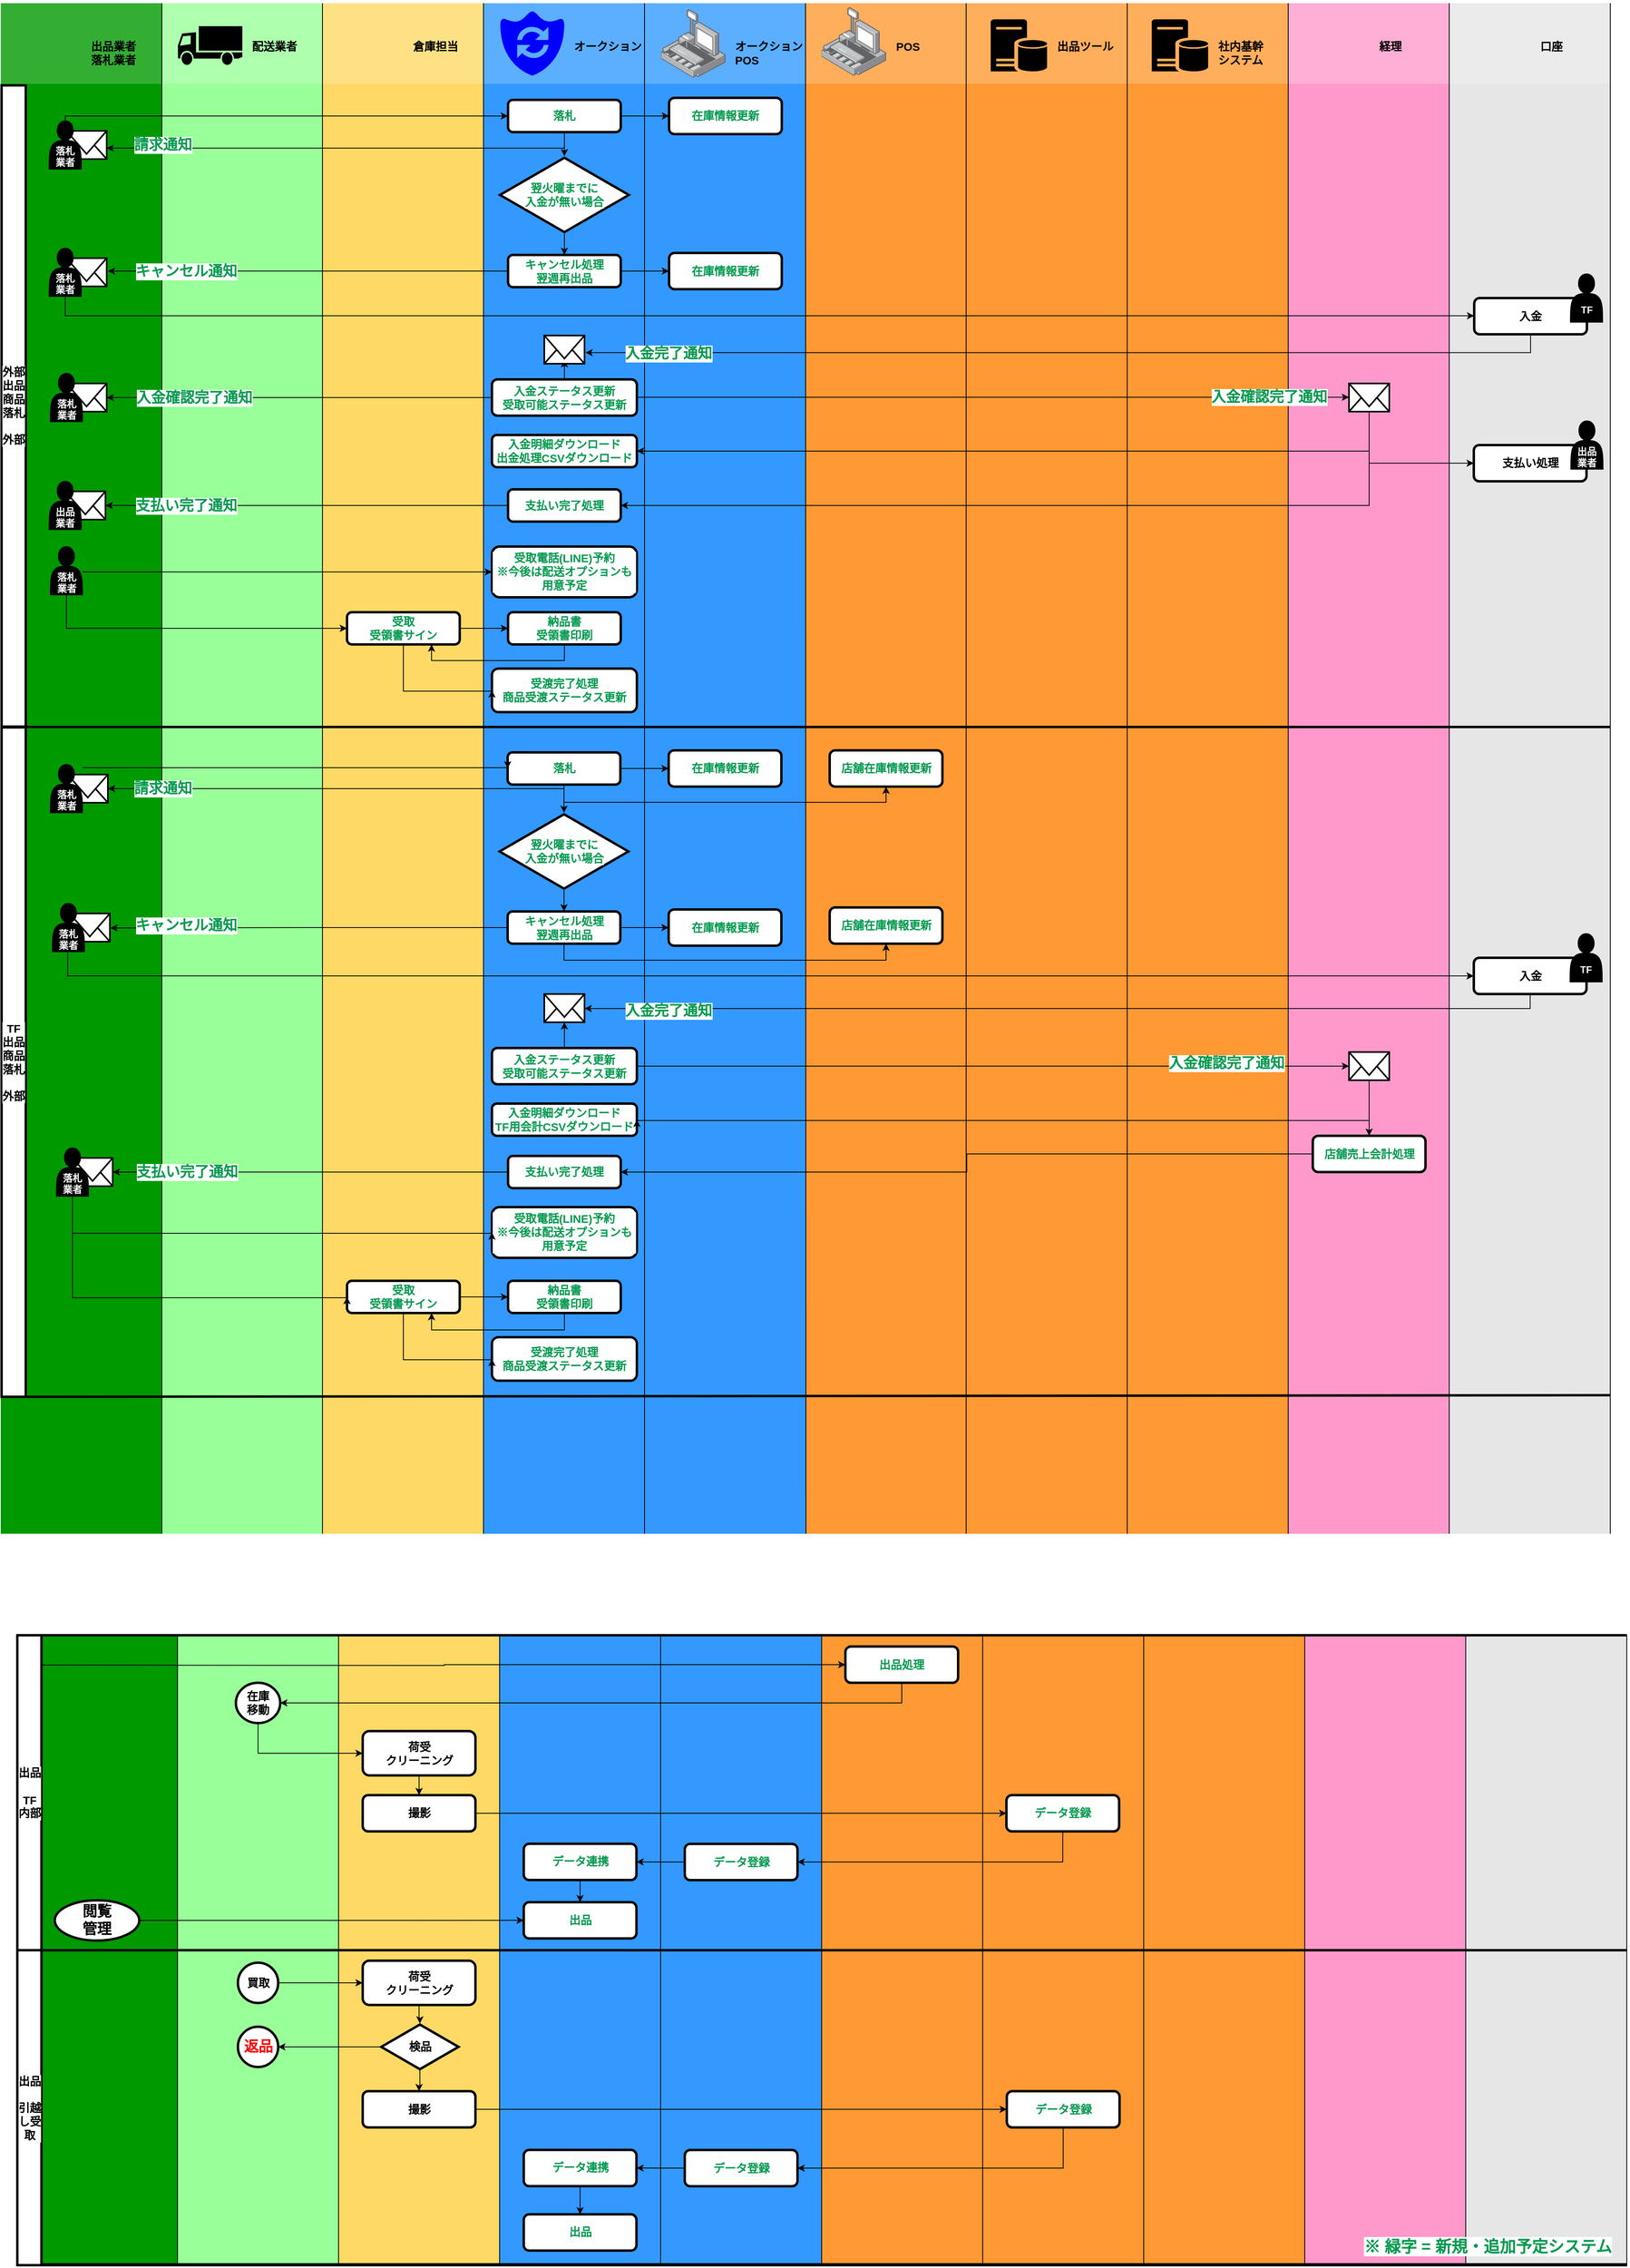<mxfile version="10.9.6" type="github"><diagram id="za8MhXIXPKN2aP06DoR2" name="Page-1"><mxGraphModel dx="1351" dy="2568" grid="1" gridSize="10" guides="1" tooltips="1" connect="1" arrows="1" fold="1" page="1" pageScale="1" pageWidth="1169" pageHeight="826" math="0" shadow="0"><root><mxCell id="0"/><mxCell id="1" parent="0"/><mxCell id="djTdqgTqJG-qwQicNYeu-96" value="" style="whiteSpace=wrap;html=1;labelBackgroundColor=#ffffff;fontSize=14;fontColor=#0000FF;align=left;strokeColor=none;fillColor=#3399FF;" parent="1" vertex="1"><mxGeometry x="800" y="-826" width="200" height="1900" as="geometry"/></mxCell><mxCell id="djTdqgTqJG-qwQicNYeu-97" value="" style="group" parent="1" vertex="1" connectable="0"><mxGeometry x="600" y="-826" width="360" height="1710" as="geometry"/></mxCell><mxCell id="djTdqgTqJG-qwQicNYeu-98" value="" style="whiteSpace=wrap;html=1;labelBackgroundColor=#ffffff;fontSize=14;fontColor=#0000FF;align=left;strokeColor=none;fillColor=#3399FF;" parent="djTdqgTqJG-qwQicNYeu-97" vertex="1"><mxGeometry width="200" height="1900" as="geometry"/></mxCell><mxCell id="djTdqgTqJG-qwQicNYeu-99" value="" style="whiteSpace=wrap;html=1;labelBackgroundColor=#ffffff;fillColor=#FFFFFF;fontSize=14;fontColor=#FFFFFF;align=left;strokeColor=none;opacity=20;" parent="djTdqgTqJG-qwQicNYeu-97" vertex="1"><mxGeometry width="200" height="100" as="geometry"/></mxCell><mxCell id="djTdqgTqJG-qwQicNYeu-100" value="" style="pointerEvents=1;shadow=0;dashed=0;html=1;strokeColor=none;labelPosition=center;verticalLabelPosition=bottom;verticalAlign=top;align=center;shape=mxgraph.mscae.oms.system_update;fillColor=#0000FF;fontColor=#009900;fontStyle=1" parent="djTdqgTqJG-qwQicNYeu-97" vertex="1"><mxGeometry x="20" y="10" width="80" height="80" as="geometry"/></mxCell><mxCell id="djTdqgTqJG-qwQicNYeu-101" value="" style="endArrow=none;html=1;fontSize=14;fontColor=#0000FF;" parent="djTdqgTqJG-qwQicNYeu-97" edge="1"><mxGeometry width="50" height="50" relative="1" as="geometry"><mxPoint x="199.5" y="1900" as="sourcePoint"/><mxPoint x="199.5" as="targetPoint"/></mxGeometry></mxCell><mxCell id="djTdqgTqJG-qwQicNYeu-102" value="" style="shape=image;html=1;verticalAlign=top;verticalLabelPosition=bottom;labelBackgroundColor=#ffffff;imageAspect=0;aspect=fixed;image=https://cdn0.iconfinder.com/data/icons/google-material-design-3-0/48/ic_fiber_new_48px-128.png;strokeWidth=3;fillColor=#FFFFFF;gradientColor=none;fontSize=14;fontColor=#FF0000;align=center;" parent="djTdqgTqJG-qwQicNYeu-97" vertex="1"><mxGeometry x="142" y="-3.5" width="56" height="56" as="geometry"/></mxCell><mxCell id="IprcOnh0vE6dIcpJF6sF-35" style="edgeStyle=orthogonalEdgeStyle;rounded=0;orthogonalLoop=1;jettySize=auto;html=1;fontSize=18;fontColor=#00994D;" edge="1" parent="djTdqgTqJG-qwQicNYeu-97" source="djTdqgTqJG-qwQicNYeu-351" target="IprcOnh0vE6dIcpJF6sF-30"><mxGeometry relative="1" as="geometry"/></mxCell><mxCell id="djTdqgTqJG-qwQicNYeu-351" value="落札" style="rounded=1;whiteSpace=wrap;html=1;labelBackgroundColor=#ffffff;strokeWidth=3;fillColor=#FFFFFF;gradientColor=none;fontSize=14;fontColor=#00994D;align=center;fontStyle=1;strokeColor=#000000;" parent="djTdqgTqJG-qwQicNYeu-97" vertex="1"><mxGeometry x="30" y="120" width="140" height="40" as="geometry"/></mxCell><mxCell id="IprcOnh0vE6dIcpJF6sF-79" style="edgeStyle=orthogonalEdgeStyle;rounded=0;orthogonalLoop=1;jettySize=auto;html=1;entryX=0.5;entryY=0.871;entryDx=0;entryDy=0;entryPerimeter=0;fontSize=12;fontColor=#FFFFFF;" edge="1" parent="djTdqgTqJG-qwQicNYeu-97" source="IprcOnh0vE6dIcpJF6sF-20" target="IprcOnh0vE6dIcpJF6sF-17"><mxGeometry relative="1" as="geometry"/></mxCell><mxCell id="IprcOnh0vE6dIcpJF6sF-20" value="入金ステータス更新&lt;br&gt;受取可能ステータス更新" style="rounded=1;whiteSpace=wrap;html=1;labelBackgroundColor=#ffffff;strokeWidth=3;fillColor=#FFFFFF;gradientColor=none;fontSize=14;fontColor=#00994D;align=center;fontStyle=1" vertex="1" parent="djTdqgTqJG-qwQicNYeu-97"><mxGeometry x="10" y="467" width="180" height="45" as="geometry"/></mxCell><mxCell id="IprcOnh0vE6dIcpJF6sF-37" style="edgeStyle=orthogonalEdgeStyle;rounded=0;orthogonalLoop=1;jettySize=auto;html=1;entryX=0.5;entryY=0;entryDx=0;entryDy=0;fontSize=18;fontColor=#00994D;" edge="1" parent="djTdqgTqJG-qwQicNYeu-97" source="IprcOnh0vE6dIcpJF6sF-30" target="IprcOnh0vE6dIcpJF6sF-32"><mxGeometry relative="1" as="geometry"/></mxCell><mxCell id="IprcOnh0vE6dIcpJF6sF-30" value="翌火曜までに&lt;br&gt;入金が無い場合" style="html=1;whiteSpace=wrap;aspect=fixed;shape=isoRectangle;labelBackgroundColor=#ffffff;strokeWidth=3;fontSize=14;align=center;fontStyle=1;fontColor=#00994D;" vertex="1" parent="djTdqgTqJG-qwQicNYeu-97"><mxGeometry x="20" y="190" width="160" height="96" as="geometry"/></mxCell><mxCell id="IprcOnh0vE6dIcpJF6sF-32" value="キャンセル処理&lt;br&gt;翌週再出品" style="rounded=1;whiteSpace=wrap;html=1;labelBackgroundColor=#ffffff;strokeWidth=3;fillColor=#FFFFFF;gradientColor=none;fontSize=14;fontColor=#00994D;align=center;fontStyle=1;strokeColor=#000000;" vertex="1" parent="djTdqgTqJG-qwQicNYeu-97"><mxGeometry x="30" y="312.5" width="140" height="40" as="geometry"/></mxCell><mxCell id="IprcOnh0vE6dIcpJF6sF-17" value="" style="html=1;verticalLabelPosition=bottom;align=center;labelBackgroundColor=#ffffff;verticalAlign=top;strokeWidth=2;strokeColor=#000000;fillColor=#ffffff;shadow=0;dashed=0;shape=mxgraph.ios7.icons.mail;fontSize=14;fontColor=#000000;" vertex="1" parent="djTdqgTqJG-qwQicNYeu-97"><mxGeometry x="75" y="412.5" width="50" height="35" as="geometry"/></mxCell><mxCell id="IprcOnh0vE6dIcpJF6sF-55" value="入金明細ダウンロード&lt;br&gt;出金処理CSVダウンロード" style="rounded=1;whiteSpace=wrap;html=1;labelBackgroundColor=#ffffff;strokeWidth=3;fillColor=#FFFFFF;gradientColor=none;fontSize=14;fontColor=#00994D;align=center;fontStyle=1;strokeColor=#000000;" vertex="1" parent="djTdqgTqJG-qwQicNYeu-97"><mxGeometry x="10" y="536" width="180" height="40" as="geometry"/></mxCell><mxCell id="djTdqgTqJG-qwQicNYeu-225" value="受取電話(LINE)予約&lt;br&gt;※今後は配送オプションも用意予定" style="rounded=1;whiteSpace=wrap;html=1;labelBackgroundColor=#ffffff;strokeWidth=3;fillColor=#FFFFFF;gradientColor=none;fontSize=14;fontColor=#00994D;align=center;fontStyle=1" parent="djTdqgTqJG-qwQicNYeu-97" vertex="1"><mxGeometry x="10" y="674.5" width="180" height="63" as="geometry"/></mxCell><mxCell id="IprcOnh0vE6dIcpJF6sF-72" value="支払い完了処理" style="rounded=1;whiteSpace=wrap;html=1;labelBackgroundColor=#ffffff;strokeWidth=3;fillColor=#FFFFFF;gradientColor=none;fontSize=14;fontColor=#00994D;align=center;fontStyle=1;strokeColor=#000000;" vertex="1" parent="djTdqgTqJG-qwQicNYeu-97"><mxGeometry x="30" y="603.5" width="140" height="40" as="geometry"/></mxCell><mxCell id="IprcOnh0vE6dIcpJF6sF-82" value="納品書&lt;br&gt;受領書印刷" style="rounded=1;whiteSpace=wrap;html=1;labelBackgroundColor=#ffffff;strokeWidth=3;fillColor=#FFFFFF;gradientColor=none;fontSize=14;fontColor=#00994D;align=center;fontStyle=1;strokeColor=#000000;" vertex="1" parent="djTdqgTqJG-qwQicNYeu-97"><mxGeometry x="30" y="756" width="140" height="40" as="geometry"/></mxCell><mxCell id="IprcOnh0vE6dIcpJF6sF-85" value="受渡完了処理&lt;br&gt;商品受渡ステータス更新" style="rounded=1;whiteSpace=wrap;html=1;labelBackgroundColor=#ffffff;strokeWidth=3;fillColor=#FFFFFF;gradientColor=none;fontSize=14;fontColor=#00994D;align=center;fontStyle=1;strokeColor=#000000;" vertex="1" parent="djTdqgTqJG-qwQicNYeu-97"><mxGeometry x="10" y="826" width="180" height="54" as="geometry"/></mxCell><mxCell id="IprcOnh0vE6dIcpJF6sF-97" style="edgeStyle=orthogonalEdgeStyle;rounded=0;orthogonalLoop=1;jettySize=auto;html=1;entryX=0;entryY=0.5;entryDx=0;entryDy=0;fontSize=12;fontColor=#FFFFFF;" edge="1" parent="djTdqgTqJG-qwQicNYeu-97" source="IprcOnh0vE6dIcpJF6sF-94" target="IprcOnh0vE6dIcpJF6sF-95"><mxGeometry relative="1" as="geometry"/></mxCell><mxCell id="IprcOnh0vE6dIcpJF6sF-106" style="edgeStyle=orthogonalEdgeStyle;rounded=0;orthogonalLoop=1;jettySize=auto;html=1;fontSize=12;fontColor=#FFFFFF;" edge="1" parent="djTdqgTqJG-qwQicNYeu-97" source="IprcOnh0vE6dIcpJF6sF-94" target="IprcOnh0vE6dIcpJF6sF-103"><mxGeometry relative="1" as="geometry"/></mxCell><mxCell id="IprcOnh0vE6dIcpJF6sF-94" value="落札" style="rounded=1;whiteSpace=wrap;html=1;labelBackgroundColor=#ffffff;strokeWidth=3;fillColor=#FFFFFF;gradientColor=none;fontSize=14;fontColor=#00994D;align=center;fontStyle=1;strokeColor=#000000;" vertex="1" parent="djTdqgTqJG-qwQicNYeu-97"><mxGeometry x="29.5" y="930" width="140" height="40" as="geometry"/></mxCell><mxCell id="IprcOnh0vE6dIcpJF6sF-95" value="在庫情報更新" style="rounded=1;whiteSpace=wrap;html=1;labelBackgroundColor=#ffffff;strokeWidth=3;fillColor=#FFFFFF;gradientColor=none;fontSize=14;fontColor=#00994D;align=center;fontStyle=1" vertex="1" parent="djTdqgTqJG-qwQicNYeu-97"><mxGeometry x="229.5" y="927.5" width="140" height="45" as="geometry"/></mxCell><mxCell id="IprcOnh0vE6dIcpJF6sF-107" style="edgeStyle=orthogonalEdgeStyle;rounded=0;orthogonalLoop=1;jettySize=auto;html=1;fontSize=12;fontColor=#FFFFFF;" edge="1" parent="djTdqgTqJG-qwQicNYeu-97" source="IprcOnh0vE6dIcpJF6sF-103" target="IprcOnh0vE6dIcpJF6sF-104"><mxGeometry relative="1" as="geometry"/></mxCell><mxCell id="IprcOnh0vE6dIcpJF6sF-103" value="翌火曜までに&lt;br&gt;入金が無い場合" style="html=1;whiteSpace=wrap;aspect=fixed;shape=isoRectangle;labelBackgroundColor=#ffffff;strokeWidth=3;fontSize=14;align=center;fontStyle=1;fontColor=#00994D;" vertex="1" parent="djTdqgTqJG-qwQicNYeu-97"><mxGeometry x="19.5" y="1005" width="160" height="96" as="geometry"/></mxCell><mxCell id="IprcOnh0vE6dIcpJF6sF-108" style="edgeStyle=orthogonalEdgeStyle;rounded=0;orthogonalLoop=1;jettySize=auto;html=1;entryX=0;entryY=0.5;entryDx=0;entryDy=0;fontSize=12;fontColor=#FFFFFF;" edge="1" parent="djTdqgTqJG-qwQicNYeu-97" source="IprcOnh0vE6dIcpJF6sF-104" target="IprcOnh0vE6dIcpJF6sF-105"><mxGeometry relative="1" as="geometry"/></mxCell><mxCell id="IprcOnh0vE6dIcpJF6sF-104" value="キャンセル処理&lt;br&gt;翌週再出品" style="rounded=1;whiteSpace=wrap;html=1;labelBackgroundColor=#ffffff;strokeWidth=3;fillColor=#FFFFFF;gradientColor=none;fontSize=14;fontColor=#00994D;align=center;fontStyle=1;strokeColor=#000000;" vertex="1" parent="djTdqgTqJG-qwQicNYeu-97"><mxGeometry x="29.5" y="1127.5" width="140" height="40" as="geometry"/></mxCell><mxCell id="IprcOnh0vE6dIcpJF6sF-105" value="在庫情報更新" style="rounded=1;whiteSpace=wrap;html=1;labelBackgroundColor=#ffffff;strokeWidth=3;fillColor=#FFFFFF;gradientColor=none;fontSize=14;fontColor=#00994D;align=center;fontStyle=1" vertex="1" parent="djTdqgTqJG-qwQicNYeu-97"><mxGeometry x="229.5" y="1125" width="140" height="45" as="geometry"/></mxCell><mxCell id="IprcOnh0vE6dIcpJF6sF-122" value="" style="html=1;verticalLabelPosition=bottom;align=center;labelBackgroundColor=#ffffff;verticalAlign=top;strokeWidth=2;strokeColor=#000000;fillColor=#ffffff;shadow=0;dashed=0;shape=mxgraph.ios7.icons.mail;fontSize=14;fontColor=#000000;" vertex="1" parent="djTdqgTqJG-qwQicNYeu-97"><mxGeometry x="75" y="1230" width="50" height="35" as="geometry"/></mxCell><mxCell id="IprcOnh0vE6dIcpJF6sF-126" style="edgeStyle=orthogonalEdgeStyle;rounded=0;orthogonalLoop=1;jettySize=auto;html=1;fontSize=12;fontColor=#FFFFFF;" edge="1" parent="djTdqgTqJG-qwQicNYeu-97" source="IprcOnh0vE6dIcpJF6sF-125" target="IprcOnh0vE6dIcpJF6sF-122"><mxGeometry relative="1" as="geometry"/></mxCell><mxCell id="IprcOnh0vE6dIcpJF6sF-125" value="入金ステータス更新&lt;br&gt;受取可能ステータス更新" style="rounded=1;whiteSpace=wrap;html=1;labelBackgroundColor=#ffffff;strokeWidth=3;fillColor=#FFFFFF;gradientColor=none;fontSize=14;fontColor=#00994D;align=center;fontStyle=1" vertex="1" parent="djTdqgTqJG-qwQicNYeu-97"><mxGeometry x="10" y="1297" width="180" height="45" as="geometry"/></mxCell><mxCell id="IprcOnh0vE6dIcpJF6sF-130" value="入金明細ダウンロード&lt;br&gt;TF用会計CSVダウンロード" style="rounded=1;whiteSpace=wrap;html=1;labelBackgroundColor=#ffffff;strokeWidth=3;fillColor=#FFFFFF;gradientColor=none;fontSize=14;fontColor=#00994D;align=center;fontStyle=1;strokeColor=#000000;" vertex="1" parent="djTdqgTqJG-qwQicNYeu-97"><mxGeometry x="10" y="1366" width="180" height="40" as="geometry"/></mxCell><mxCell id="IprcOnh0vE6dIcpJF6sF-134" value="支払い完了処理" style="rounded=1;whiteSpace=wrap;html=1;labelBackgroundColor=#ffffff;strokeWidth=3;fillColor=#FFFFFF;gradientColor=none;fontSize=14;fontColor=#00994D;align=center;fontStyle=1;strokeColor=#000000;" vertex="1" parent="djTdqgTqJG-qwQicNYeu-97"><mxGeometry x="30" y="1431" width="140" height="40" as="geometry"/></mxCell><mxCell id="IprcOnh0vE6dIcpJF6sF-145" value="受取電話(LINE)予約&lt;br&gt;※今後は配送オプションも用意予定" style="rounded=1;whiteSpace=wrap;html=1;labelBackgroundColor=#ffffff;strokeWidth=3;fillColor=#FFFFFF;gradientColor=none;fontSize=14;fontColor=#00994D;align=center;fontStyle=1" vertex="1" parent="djTdqgTqJG-qwQicNYeu-97"><mxGeometry x="10" y="1494.5" width="180" height="63" as="geometry"/></mxCell><mxCell id="IprcOnh0vE6dIcpJF6sF-148" value="納品書&lt;br&gt;受領書印刷" style="rounded=1;whiteSpace=wrap;html=1;labelBackgroundColor=#ffffff;strokeWidth=3;fillColor=#FFFFFF;gradientColor=none;fontSize=14;fontColor=#00994D;align=center;fontStyle=1;strokeColor=#000000;" vertex="1" parent="djTdqgTqJG-qwQicNYeu-97"><mxGeometry x="30" y="1586" width="140" height="40" as="geometry"/></mxCell><mxCell id="IprcOnh0vE6dIcpJF6sF-149" value="受渡完了処理&lt;br&gt;商品受渡ステータス更新" style="rounded=1;whiteSpace=wrap;html=1;labelBackgroundColor=#ffffff;strokeWidth=3;fillColor=#FFFFFF;gradientColor=none;fontSize=14;fontColor=#00994D;align=center;fontStyle=1;strokeColor=#000000;" vertex="1" parent="djTdqgTqJG-qwQicNYeu-97"><mxGeometry x="10" y="1656" width="180" height="54" as="geometry"/></mxCell><mxCell id="djTdqgTqJG-qwQicNYeu-236" value="" style="group" parent="1" vertex="1" connectable="0"><mxGeometry x="1799.5" y="-826" width="200" height="1256" as="geometry"/></mxCell><mxCell id="djTdqgTqJG-qwQicNYeu-137" value="" style="group" parent="djTdqgTqJG-qwQicNYeu-236" vertex="1" connectable="0"><mxGeometry width="200" height="1256" as="geometry"/></mxCell><mxCell id="djTdqgTqJG-qwQicNYeu-138" value="" style="whiteSpace=wrap;html=1;labelBackgroundColor=#ffffff;fontSize=14;align=left;strokeColor=none;fillColor=#E6E6E6;" parent="djTdqgTqJG-qwQicNYeu-137" vertex="1"><mxGeometry width="200" height="1900" as="geometry"/></mxCell><mxCell id="djTdqgTqJG-qwQicNYeu-139" value="" style="whiteSpace=wrap;html=1;labelBackgroundColor=#ffffff;fillColor=#FFFFFF;fontSize=14;fontColor=#FFFFFF;align=left;strokeColor=none;opacity=20;" parent="djTdqgTqJG-qwQicNYeu-137" vertex="1"><mxGeometry width="200" height="100" as="geometry"/></mxCell><mxCell id="djTdqgTqJG-qwQicNYeu-140" value="" style="endArrow=none;html=1;fontSize=14;fontColor=#0000FF;" parent="djTdqgTqJG-qwQicNYeu-137" edge="1"><mxGeometry width="50" height="50" relative="1" as="geometry"><mxPoint x="199.5" y="1900" as="sourcePoint"/><mxPoint x="199.5" as="targetPoint"/></mxGeometry></mxCell><mxCell id="djTdqgTqJG-qwQicNYeu-141" value="口座" style="text;html=1;resizable=0;points=[];autosize=1;align=left;verticalAlign=top;spacingTop=-4;fontSize=14;fontColor=#000000;fontStyle=1" parent="djTdqgTqJG-qwQicNYeu-137" vertex="1"><mxGeometry x="110" y="43" width="40" height="20" as="geometry"/></mxCell><mxCell id="djTdqgTqJG-qwQicNYeu-124" value="" style="shape=image;html=1;verticalAlign=top;verticalLabelPosition=bottom;labelBackgroundColor=#ffffff;imageAspect=0;aspect=fixed;image=https://cdn1.iconfinder.com/data/icons/business-237/65/icons-09-128.png;strokeWidth=3;fillColor=#FF99CC;gradientColor=none;fontSize=14;fontColor=#000000;align=center;" parent="djTdqgTqJG-qwQicNYeu-137" vertex="1"><mxGeometry x="12" y="2" width="88" height="88" as="geometry"/></mxCell><mxCell id="IprcOnh0vE6dIcpJF6sF-9" value="入金" style="rounded=1;whiteSpace=wrap;html=1;labelBackgroundColor=#ffffff;strokeWidth=3;fillColor=#FFFFFF;gradientColor=none;fontSize=14;fontColor=#000000;align=center;fontStyle=1" vertex="1" parent="djTdqgTqJG-qwQicNYeu-137"><mxGeometry x="30.5" y="366" width="140" height="45" as="geometry"/></mxCell><mxCell id="IprcOnh0vE6dIcpJF6sF-65" value="&lt;br&gt;&lt;br&gt;TF" style="shape=actor;whiteSpace=wrap;html=1;strokeColor=#000000;fontSize=12;fontColor=#FFFFFF;fillColor=#000000;fontStyle=1;gradientColor=none;" vertex="1" parent="djTdqgTqJG-qwQicNYeu-137"><mxGeometry x="150" y="336" width="40" height="60" as="geometry"/></mxCell><mxCell id="IprcOnh0vE6dIcpJF6sF-66" value="支払い処理" style="rounded=1;whiteSpace=wrap;html=1;labelBackgroundColor=#ffffff;strokeWidth=3;fillColor=#FFFFFF;gradientColor=none;fontSize=14;fontColor=#000000;align=center;fontStyle=1" vertex="1" parent="djTdqgTqJG-qwQicNYeu-137"><mxGeometry x="30" y="548.5" width="140" height="45" as="geometry"/></mxCell><mxCell id="IprcOnh0vE6dIcpJF6sF-67" value="&lt;br&gt;&lt;br&gt;出品&lt;br&gt;業者" style="shape=actor;whiteSpace=wrap;html=1;strokeColor=#000000;fontSize=12;fontColor=#FFFFFF;fillColor=#000000;fontStyle=1;gradientColor=none;" vertex="1" parent="djTdqgTqJG-qwQicNYeu-137"><mxGeometry x="150.5" y="518.5" width="40" height="60" as="geometry"/></mxCell><mxCell id="IprcOnh0vE6dIcpJF6sF-117" value="入金" style="rounded=1;whiteSpace=wrap;html=1;labelBackgroundColor=#ffffff;strokeWidth=3;fillColor=#FFFFFF;gradientColor=none;fontSize=14;fontColor=#000000;align=center;fontStyle=1" vertex="1" parent="djTdqgTqJG-qwQicNYeu-137"><mxGeometry x="30" y="1185" width="140" height="45" as="geometry"/></mxCell><mxCell id="IprcOnh0vE6dIcpJF6sF-118" value="&lt;br&gt;&lt;br&gt;TF" style="shape=actor;whiteSpace=wrap;html=1;strokeColor=#000000;fontSize=12;fontColor=#FFFFFF;fillColor=#000000;fontStyle=1;gradientColor=none;" vertex="1" parent="djTdqgTqJG-qwQicNYeu-137"><mxGeometry x="149.5" y="1155" width="40" height="60" as="geometry"/></mxCell><mxCell id="djTdqgTqJG-qwQicNYeu-131" value="" style="group" parent="1" vertex="1" connectable="0"><mxGeometry x="1599.5" y="-826" width="200" height="1451" as="geometry"/></mxCell><mxCell id="djTdqgTqJG-qwQicNYeu-132" value="" style="whiteSpace=wrap;html=1;labelBackgroundColor=#ffffff;fontSize=14;fontColor=#0000FF;align=left;strokeColor=none;fillColor=#FF99CC;" parent="djTdqgTqJG-qwQicNYeu-131" vertex="1"><mxGeometry width="200" height="1900" as="geometry"/></mxCell><mxCell id="djTdqgTqJG-qwQicNYeu-133" value="" style="whiteSpace=wrap;html=1;labelBackgroundColor=#ffffff;fillColor=#FFFFFF;fontSize=14;fontColor=#FFFFFF;align=left;strokeColor=none;opacity=20;" parent="djTdqgTqJG-qwQicNYeu-131" vertex="1"><mxGeometry width="200" height="100" as="geometry"/></mxCell><mxCell id="djTdqgTqJG-qwQicNYeu-134" value="" style="endArrow=none;html=1;fontSize=14;fontColor=#0000FF;" parent="djTdqgTqJG-qwQicNYeu-131" edge="1"><mxGeometry width="50" height="50" relative="1" as="geometry"><mxPoint x="199.5" y="1900" as="sourcePoint"/><mxPoint x="199.5" as="targetPoint"/></mxGeometry></mxCell><mxCell id="djTdqgTqJG-qwQicNYeu-135" value="経理" style="text;html=1;resizable=0;points=[];autosize=1;align=left;verticalAlign=top;spacingTop=-4;fontSize=14;fontColor=#000000;fontStyle=1" parent="djTdqgTqJG-qwQicNYeu-131" vertex="1"><mxGeometry x="110" y="42.5" width="40" height="20" as="geometry"/></mxCell><mxCell id="djTdqgTqJG-qwQicNYeu-136" value="" style="shape=image;html=1;verticalAlign=top;verticalLabelPosition=bottom;labelBackgroundColor=#ffffff;imageAspect=0;aspect=fixed;image=https://cdn2.iconfinder.com/data/icons/free-mobile-icon-kit/64/Yen_coin.png;strokeWidth=3;fillColor=#FF9933;gradientColor=none;fontSize=14;fontColor=#99FF99;align=center;" parent="djTdqgTqJG-qwQicNYeu-131" vertex="1"><mxGeometry x="36" y="18" width="64" height="64" as="geometry"/></mxCell><mxCell id="IprcOnh0vE6dIcpJF6sF-50" value="" style="html=1;verticalLabelPosition=bottom;align=center;labelBackgroundColor=#ffffff;verticalAlign=top;strokeWidth=2;strokeColor=#000000;fillColor=#ffffff;shadow=0;dashed=0;shape=mxgraph.ios7.icons.mail;fontSize=14;fontColor=#000000;" vertex="1" parent="djTdqgTqJG-qwQicNYeu-131"><mxGeometry x="75" y="472" width="50" height="35" as="geometry"/></mxCell><mxCell id="IprcOnh0vE6dIcpJF6sF-132" value="店舗売上会計処理" style="rounded=1;whiteSpace=wrap;html=1;labelBackgroundColor=#ffffff;strokeWidth=3;fillColor=#FFFFFF;gradientColor=none;fontSize=14;fontColor=#00994D;align=center;fontStyle=1" vertex="1" parent="djTdqgTqJG-qwQicNYeu-131"><mxGeometry x="30" y="1406" width="140" height="45" as="geometry"/></mxCell><mxCell id="djTdqgTqJG-qwQicNYeu-155" value="" style="group" parent="1" vertex="1" connectable="0"><mxGeometry x="1399.5" y="-826" width="200" height="641" as="geometry"/></mxCell><mxCell id="djTdqgTqJG-qwQicNYeu-146" value="" style="group" parent="djTdqgTqJG-qwQicNYeu-155" vertex="1" connectable="0"><mxGeometry width="200" height="641" as="geometry"/></mxCell><mxCell id="djTdqgTqJG-qwQicNYeu-147" value="" style="whiteSpace=wrap;html=1;labelBackgroundColor=#ffffff;fontSize=14;fontColor=#0000FF;align=left;strokeColor=none;fillColor=#FF9933;" parent="djTdqgTqJG-qwQicNYeu-146" vertex="1"><mxGeometry width="200" height="1900" as="geometry"/></mxCell><mxCell id="djTdqgTqJG-qwQicNYeu-148" value="" style="whiteSpace=wrap;html=1;labelBackgroundColor=#ffffff;fillColor=#FFFFFF;fontSize=14;fontColor=#FFFFFF;align=left;strokeColor=none;opacity=20;" parent="djTdqgTqJG-qwQicNYeu-146" vertex="1"><mxGeometry width="200" height="100" as="geometry"/></mxCell><mxCell id="djTdqgTqJG-qwQicNYeu-149" value="" style="endArrow=none;html=1;fontSize=14;fontColor=#0000FF;" parent="djTdqgTqJG-qwQicNYeu-146" edge="1"><mxGeometry width="50" height="50" relative="1" as="geometry"><mxPoint x="199.5" y="1900" as="sourcePoint"/><mxPoint x="199.5" as="targetPoint"/></mxGeometry></mxCell><mxCell id="djTdqgTqJG-qwQicNYeu-150" value="社内基幹&lt;br&gt;システム" style="text;html=1;resizable=0;points=[];autosize=1;align=left;verticalAlign=top;spacingTop=-4;fontSize=14;fontColor=#000000;fontStyle=1" parent="djTdqgTqJG-qwQicNYeu-146" vertex="1"><mxGeometry x="110" y="42.5" width="70" height="40" as="geometry"/></mxCell><mxCell id="djTdqgTqJG-qwQicNYeu-152" value="" style="shadow=0;dashed=0;html=1;labelPosition=center;verticalLabelPosition=bottom;verticalAlign=top;align=center;shape=mxgraph.mscae.enterprise.database_server;fillColor=#000000;strokeColor=none;labelBackgroundColor=#ffffff;fontSize=14;fontColor=#000000;" parent="djTdqgTqJG-qwQicNYeu-146" vertex="1"><mxGeometry x="30" y="20" width="70" height="65" as="geometry"/></mxCell><mxCell id="djTdqgTqJG-qwQicNYeu-212" value="" style="group" parent="1" vertex="1" connectable="0"><mxGeometry x="1199.5" y="-826" width="200" height="641" as="geometry"/></mxCell><mxCell id="djTdqgTqJG-qwQicNYeu-213" value="" style="group" parent="djTdqgTqJG-qwQicNYeu-212" vertex="1" connectable="0"><mxGeometry width="200" height="641" as="geometry"/></mxCell><mxCell id="djTdqgTqJG-qwQicNYeu-214" value="" style="whiteSpace=wrap;html=1;labelBackgroundColor=#ffffff;fontSize=14;fontColor=#0000FF;align=left;strokeColor=none;fillColor=#FF9933;" parent="djTdqgTqJG-qwQicNYeu-213" vertex="1"><mxGeometry width="200" height="1900" as="geometry"/></mxCell><mxCell id="djTdqgTqJG-qwQicNYeu-215" value="" style="whiteSpace=wrap;html=1;labelBackgroundColor=#ffffff;fillColor=#FFFFFF;fontSize=14;fontColor=#FFFFFF;align=left;strokeColor=none;opacity=20;" parent="djTdqgTqJG-qwQicNYeu-213" vertex="1"><mxGeometry width="200" height="100" as="geometry"/></mxCell><mxCell id="djTdqgTqJG-qwQicNYeu-217" value="出品ツール" style="text;html=1;resizable=0;points=[];autosize=1;align=left;verticalAlign=top;spacingTop=-4;fontSize=14;fontColor=#000000;fontStyle=1" parent="djTdqgTqJG-qwQicNYeu-213" vertex="1"><mxGeometry x="110" y="42.5" width="90" height="20" as="geometry"/></mxCell><mxCell id="djTdqgTqJG-qwQicNYeu-218" value="" style="shadow=0;dashed=0;html=1;labelPosition=center;verticalLabelPosition=bottom;verticalAlign=top;align=center;shape=mxgraph.mscae.enterprise.database_server;fillColor=#000000;strokeColor=none;labelBackgroundColor=#ffffff;fontSize=14;fontColor=#000000;" parent="djTdqgTqJG-qwQicNYeu-213" vertex="1"><mxGeometry x="30" y="20" width="70" height="65" as="geometry"/></mxCell><mxCell id="djTdqgTqJG-qwQicNYeu-216" value="" style="endArrow=none;html=1;fontSize=14;fontColor=#0000FF;" parent="djTdqgTqJG-qwQicNYeu-213" edge="1"><mxGeometry width="50" height="50" relative="1" as="geometry"><mxPoint x="199.5" y="1900" as="sourcePoint"/><mxPoint x="199.5" as="targetPoint"/></mxGeometry></mxCell><mxCell id="djTdqgTqJG-qwQicNYeu-90" value="" style="group" parent="1" vertex="1" connectable="0"><mxGeometry x="999.5" y="-826" width="238.5" height="1167.5" as="geometry"/></mxCell><mxCell id="djTdqgTqJG-qwQicNYeu-91" value="" style="whiteSpace=wrap;html=1;labelBackgroundColor=#ffffff;fontSize=14;fontColor=#0000FF;align=left;strokeColor=none;fillColor=#FF9933;" parent="djTdqgTqJG-qwQicNYeu-90" vertex="1"><mxGeometry width="200" height="1900" as="geometry"/></mxCell><mxCell id="djTdqgTqJG-qwQicNYeu-92" value="" style="whiteSpace=wrap;html=1;labelBackgroundColor=#ffffff;fillColor=#FFFFFF;fontSize=14;fontColor=#FFFFFF;align=left;strokeColor=none;opacity=20;" parent="djTdqgTqJG-qwQicNYeu-90" vertex="1"><mxGeometry width="200" height="100" as="geometry"/></mxCell><mxCell id="djTdqgTqJG-qwQicNYeu-93" value="" style="endArrow=none;html=1;fontSize=14;fontColor=#0000FF;" parent="djTdqgTqJG-qwQicNYeu-90" edge="1"><mxGeometry width="50" height="50" relative="1" as="geometry"><mxPoint x="199.5" y="1900" as="sourcePoint"/><mxPoint x="199.5" as="targetPoint"/></mxGeometry></mxCell><mxCell id="djTdqgTqJG-qwQicNYeu-94" value="POS" style="text;html=1;resizable=0;points=[];autosize=1;align=left;verticalAlign=top;spacingTop=-4;fontSize=14;fontColor=#000000;fontStyle=1" parent="djTdqgTqJG-qwQicNYeu-90" vertex="1"><mxGeometry x="110" y="42.5" width="50" height="20" as="geometry"/></mxCell><mxCell id="djTdqgTqJG-qwQicNYeu-95" value="" style="points=[];aspect=fixed;html=1;align=center;shadow=0;dashed=0;image;image=img/lib/allied_telesis/security/POS.svg;fillColor=#009900;fontColor=#000000;fontStyle=1" parent="djTdqgTqJG-qwQicNYeu-90" vertex="1"><mxGeometry x="20" y="5" width="80" height="85" as="geometry"/></mxCell><mxCell id="IprcOnh0vE6dIcpJF6sF-98" value="店舗在庫情報更新" style="rounded=1;whiteSpace=wrap;html=1;labelBackgroundColor=#ffffff;strokeWidth=3;fillColor=#FFFFFF;gradientColor=none;fontSize=14;fontColor=#00994D;align=center;fontStyle=1" vertex="1" parent="djTdqgTqJG-qwQicNYeu-90"><mxGeometry x="30" y="927.5" width="140" height="45" as="geometry"/></mxCell><mxCell id="IprcOnh0vE6dIcpJF6sF-109" value="店舗在庫情報更新" style="rounded=1;whiteSpace=wrap;html=1;labelBackgroundColor=#ffffff;strokeWidth=3;fillColor=#FFFFFF;gradientColor=none;fontSize=14;fontColor=#00994D;align=center;fontStyle=1" vertex="1" parent="djTdqgTqJG-qwQicNYeu-90"><mxGeometry x="30" y="1122.5" width="140" height="45" as="geometry"/></mxCell><mxCell id="djTdqgTqJG-qwQicNYeu-104" value="" style="group" parent="1" vertex="1" connectable="0"><mxGeometry x="400" y="-826" width="200" height="1606" as="geometry"/></mxCell><mxCell id="djTdqgTqJG-qwQicNYeu-105" value="" style="whiteSpace=wrap;html=1;labelBackgroundColor=#ffffff;fontSize=14;fontColor=#0000FF;align=left;strokeColor=none;fillColor=#FFD966;" parent="djTdqgTqJG-qwQicNYeu-104" vertex="1"><mxGeometry width="200" height="1900" as="geometry"/></mxCell><mxCell id="djTdqgTqJG-qwQicNYeu-106" value="" style="whiteSpace=wrap;html=1;labelBackgroundColor=#ffffff;fillColor=#FFFFFF;fontSize=14;fontColor=#FFFFFF;align=left;strokeColor=none;opacity=20;" parent="djTdqgTqJG-qwQicNYeu-104" vertex="1"><mxGeometry width="200" height="100" as="geometry"/></mxCell><mxCell id="djTdqgTqJG-qwQicNYeu-107" value="" style="shape=image;html=1;verticalAlign=top;verticalLabelPosition=bottom;labelBackgroundColor=#ffffff;imageAspect=0;aspect=fixed;image=https://cdn3.iconfinder.com/data/icons/whisky-break/90/warehouse-128.png;fontStyle=1;imageBackground=none;" parent="djTdqgTqJG-qwQicNYeu-104" vertex="1"><mxGeometry x="20" y="12.5" width="80" height="80" as="geometry"/></mxCell><mxCell id="djTdqgTqJG-qwQicNYeu-108" value="倉庫担当" style="text;html=1;resizable=0;points=[];autosize=1;align=left;verticalAlign=top;spacingTop=-4;fontSize=14;fontColor=#000000;fontStyle=1" parent="djTdqgTqJG-qwQicNYeu-104" vertex="1"><mxGeometry x="110" y="42.5" width="70" height="20" as="geometry"/></mxCell><mxCell id="djTdqgTqJG-qwQicNYeu-109" value="" style="endArrow=none;html=1;fontSize=14;fontColor=#0000FF;" parent="djTdqgTqJG-qwQicNYeu-104" edge="1"><mxGeometry width="50" height="50" relative="1" as="geometry"><mxPoint x="199.5" y="1900" as="sourcePoint"/><mxPoint x="199.5" as="targetPoint"/></mxGeometry></mxCell><mxCell id="IprcOnh0vE6dIcpJF6sF-80" value="受取&lt;br&gt;受領書サイン" style="rounded=1;whiteSpace=wrap;html=1;labelBackgroundColor=#ffffff;strokeWidth=3;fillColor=#FFFFFF;gradientColor=none;fontSize=14;fontColor=#00994D;align=center;fontStyle=1;strokeColor=#000000;" vertex="1" parent="djTdqgTqJG-qwQicNYeu-104"><mxGeometry x="30" y="756" width="140" height="40" as="geometry"/></mxCell><mxCell id="djTdqgTqJG-qwQicNYeu-110" value="" style="group;fontStyle=1" parent="1" vertex="1" connectable="0"><mxGeometry x="200" y="-826" width="200" height="641" as="geometry"/></mxCell><mxCell id="djTdqgTqJG-qwQicNYeu-111" value="" style="whiteSpace=wrap;html=1;labelBackgroundColor=#ffffff;fontSize=14;fontColor=#99FF99;align=left;strokeColor=none;fillColor=#99FF99;" parent="djTdqgTqJG-qwQicNYeu-110" vertex="1"><mxGeometry width="200" height="1900" as="geometry"/></mxCell><mxCell id="djTdqgTqJG-qwQicNYeu-112" value="" style="whiteSpace=wrap;html=1;labelBackgroundColor=#ffffff;fillColor=#FFFFFF;fontSize=14;fontColor=#FFFFFF;align=left;strokeColor=none;opacity=20;" parent="djTdqgTqJG-qwQicNYeu-110" vertex="1"><mxGeometry width="200" height="100" as="geometry"/></mxCell><mxCell id="djTdqgTqJG-qwQicNYeu-113" value="" style="endArrow=none;html=1;fontSize=14;fontColor=#0000FF;" parent="djTdqgTqJG-qwQicNYeu-110" edge="1"><mxGeometry width="50" height="50" relative="1" as="geometry"><mxPoint x="199.5" y="1900" as="sourcePoint"/><mxPoint x="199.5" as="targetPoint"/></mxGeometry></mxCell><mxCell id="djTdqgTqJG-qwQicNYeu-114" value="配送業者" style="text;html=1;resizable=0;points=[];autosize=1;align=left;verticalAlign=top;spacingTop=-4;fontSize=14;fontColor=#000000;fontStyle=1" parent="djTdqgTqJG-qwQicNYeu-110" vertex="1"><mxGeometry x="110" y="42.5" width="70" height="20" as="geometry"/></mxCell><mxCell id="djTdqgTqJG-qwQicNYeu-115" value="" style="shape=mxgraph.signs.transportation.truck_1;html=1;fillColor=#000000;strokeColor=none;verticalLabelPosition=bottom;verticalAlign=top;align=center;labelBackgroundColor=#ffffff;fontSize=14;fontColor=#99FF99;" parent="djTdqgTqJG-qwQicNYeu-110" vertex="1"><mxGeometry x="20" y="28.5" width="80" height="48" as="geometry"/></mxCell><mxCell id="djTdqgTqJG-qwQicNYeu-281" value="" style="group;fontColor=#00CC00;" parent="1" vertex="1" connectable="0"><mxGeometry x="19.5" y="1200" width="2000" height="782" as="geometry"/></mxCell><mxCell id="djTdqgTqJG-qwQicNYeu-270" value="" style="whiteSpace=wrap;html=1;labelBackgroundColor=#ffffff;fontSize=14;fontColor=#0000FF;align=left;strokeColor=#000000;fillColor=#009900;" parent="djTdqgTqJG-qwQicNYeu-281" vertex="1"><mxGeometry width="200" height="780" as="geometry"/></mxCell><mxCell id="djTdqgTqJG-qwQicNYeu-271" value="" style="whiteSpace=wrap;html=1;labelBackgroundColor=#ffffff;fontSize=14;fontColor=#99FF99;align=left;strokeColor=#000000;fillColor=#99FF99;" parent="djTdqgTqJG-qwQicNYeu-281" vertex="1"><mxGeometry x="200" width="200" height="780" as="geometry"/></mxCell><mxCell id="djTdqgTqJG-qwQicNYeu-272" value="" style="whiteSpace=wrap;html=1;labelBackgroundColor=#ffffff;fontSize=14;fontColor=#0000FF;align=left;strokeColor=#000000;fillColor=#FFD966;" parent="djTdqgTqJG-qwQicNYeu-281" vertex="1"><mxGeometry x="400" width="200" height="780" as="geometry"/></mxCell><mxCell id="djTdqgTqJG-qwQicNYeu-273" value="" style="whiteSpace=wrap;html=1;labelBackgroundColor=#ffffff;fontSize=14;fontColor=#0000FF;align=left;strokeColor=#000000;fillColor=#3399FF;" parent="djTdqgTqJG-qwQicNYeu-281" vertex="1"><mxGeometry x="600" width="200" height="780" as="geometry"/></mxCell><mxCell id="djTdqgTqJG-qwQicNYeu-274" value="" style="whiteSpace=wrap;html=1;labelBackgroundColor=#ffffff;fontSize=14;fontColor=#0000FF;align=left;strokeColor=#000000;fillColor=#3399FF;" parent="djTdqgTqJG-qwQicNYeu-281" vertex="1"><mxGeometry x="800" width="200" height="780" as="geometry"/></mxCell><mxCell id="djTdqgTqJG-qwQicNYeu-275" value="" style="whiteSpace=wrap;html=1;labelBackgroundColor=#ffffff;fontSize=14;fontColor=#0000FF;align=left;strokeColor=#000000;fillColor=#FF9933;" parent="djTdqgTqJG-qwQicNYeu-281" vertex="1"><mxGeometry x="1000" width="200" height="780" as="geometry"/></mxCell><mxCell id="djTdqgTqJG-qwQicNYeu-276" value="" style="whiteSpace=wrap;html=1;labelBackgroundColor=#ffffff;fontSize=14;fontColor=#0000FF;align=left;strokeColor=#000000;fillColor=#FF9933;" parent="djTdqgTqJG-qwQicNYeu-281" vertex="1"><mxGeometry x="1200" width="200" height="780" as="geometry"/></mxCell><mxCell id="djTdqgTqJG-qwQicNYeu-277" value="" style="whiteSpace=wrap;html=1;labelBackgroundColor=#ffffff;fontSize=14;fontColor=#0000FF;align=left;strokeColor=#000000;fillColor=#FF9933;" parent="djTdqgTqJG-qwQicNYeu-281" vertex="1"><mxGeometry x="1400" width="200" height="780" as="geometry"/></mxCell><mxCell id="djTdqgTqJG-qwQicNYeu-278" value="" style="whiteSpace=wrap;html=1;labelBackgroundColor=#ffffff;fontSize=14;fontColor=#0000FF;align=left;strokeColor=#000000;fillColor=#FF99CC;" parent="djTdqgTqJG-qwQicNYeu-281" vertex="1"><mxGeometry x="1600" width="200" height="780" as="geometry"/></mxCell><mxCell id="djTdqgTqJG-qwQicNYeu-279" value="" style="whiteSpace=wrap;html=1;labelBackgroundColor=#ffffff;fontSize=14;align=left;strokeColor=#000000;fillColor=#E6E6E6;" parent="djTdqgTqJG-qwQicNYeu-281" vertex="1"><mxGeometry x="1800" width="200" height="780" as="geometry"/></mxCell><mxCell id="djTdqgTqJG-qwQicNYeu-290" style="edgeStyle=orthogonalEdgeStyle;rounded=0;orthogonalLoop=1;jettySize=auto;html=1;entryX=0;entryY=0.5;entryDx=0;entryDy=0;strokeWidth=1;fontSize=14;fontColor=#0000FF;" parent="djTdqgTqJG-qwQicNYeu-281" source="djTdqgTqJG-qwQicNYeu-282" target="djTdqgTqJG-qwQicNYeu-284" edge="1"><mxGeometry relative="1" as="geometry"><Array as="points"><mxPoint x="300" y="147"/></Array></mxGeometry></mxCell><mxCell id="djTdqgTqJG-qwQicNYeu-282" value="在庫&lt;br&gt;移動" style="ellipse;whiteSpace=wrap;html=1;labelBackgroundColor=#ffffff;strokeWidth=3;fontSize=14;align=center;fontStyle=1" parent="djTdqgTqJG-qwQicNYeu-281" vertex="1"><mxGeometry x="272.5" y="59" width="55" height="50" as="geometry"/></mxCell><mxCell id="djTdqgTqJG-qwQicNYeu-291" style="edgeStyle=orthogonalEdgeStyle;rounded=0;orthogonalLoop=1;jettySize=auto;html=1;entryX=0.5;entryY=0;entryDx=0;entryDy=0;strokeWidth=1;fontSize=14;fontColor=#0000FF;" parent="djTdqgTqJG-qwQicNYeu-281" source="djTdqgTqJG-qwQicNYeu-284" target="djTdqgTqJG-qwQicNYeu-286" edge="1"><mxGeometry relative="1" as="geometry"/></mxCell><mxCell id="djTdqgTqJG-qwQicNYeu-284" value="荷受&lt;br&gt;クリーニング&lt;br&gt;" style="rounded=1;whiteSpace=wrap;html=1;labelBackgroundColor=#ffffff;strokeWidth=3;fillColor=#FFFFFF;gradientColor=none;fontSize=14;fontColor=#000000;align=center;fontStyle=1" parent="djTdqgTqJG-qwQicNYeu-281" vertex="1"><mxGeometry x="430" y="119" width="140" height="55" as="geometry"/></mxCell><mxCell id="djTdqgTqJG-qwQicNYeu-294" style="edgeStyle=orthogonalEdgeStyle;rounded=0;orthogonalLoop=1;jettySize=auto;html=1;entryX=0;entryY=0.5;entryDx=0;entryDy=0;strokeWidth=1;fontSize=14;fontColor=#0000FF;" parent="djTdqgTqJG-qwQicNYeu-281" source="djTdqgTqJG-qwQicNYeu-286" target="djTdqgTqJG-qwQicNYeu-292" edge="1"><mxGeometry relative="1" as="geometry"/></mxCell><mxCell id="djTdqgTqJG-qwQicNYeu-286" value="撮影" style="rounded=1;whiteSpace=wrap;html=1;labelBackgroundColor=#ffffff;strokeWidth=3;fillColor=#FFFFFF;gradientColor=none;fontSize=14;fontColor=#000000;align=center;fontStyle=1" parent="djTdqgTqJG-qwQicNYeu-281" vertex="1"><mxGeometry x="430" y="198.5" width="140" height="45" as="geometry"/></mxCell><mxCell id="djTdqgTqJG-qwQicNYeu-288" style="edgeStyle=orthogonalEdgeStyle;rounded=0;orthogonalLoop=1;jettySize=auto;html=1;entryX=1;entryY=0.5;entryDx=0;entryDy=0;strokeWidth=1;fontSize=14;fontColor=#0000FF;" parent="djTdqgTqJG-qwQicNYeu-281" source="djTdqgTqJG-qwQicNYeu-287" target="djTdqgTqJG-qwQicNYeu-282" edge="1"><mxGeometry relative="1" as="geometry"><Array as="points"><mxPoint x="1100" y="84"/></Array></mxGeometry></mxCell><mxCell id="djTdqgTqJG-qwQicNYeu-287" value="出品処理" style="rounded=1;whiteSpace=wrap;html=1;labelBackgroundColor=#ffffff;strokeWidth=3;fillColor=#FFFFFF;gradientColor=none;fontSize=14;fontColor=#00994D;align=center;fontStyle=1" parent="djTdqgTqJG-qwQicNYeu-281" vertex="1"><mxGeometry x="1029.5" y="14" width="140" height="45" as="geometry"/></mxCell><mxCell id="djTdqgTqJG-qwQicNYeu-317" style="edgeStyle=orthogonalEdgeStyle;rounded=0;orthogonalLoop=1;jettySize=auto;html=1;entryX=1;entryY=0.5;entryDx=0;entryDy=0;strokeWidth=1;fontSize=14;fontColor=#0000FF;" parent="djTdqgTqJG-qwQicNYeu-281" source="djTdqgTqJG-qwQicNYeu-292" target="djTdqgTqJG-qwQicNYeu-295" edge="1"><mxGeometry relative="1" as="geometry"><Array as="points"><mxPoint x="1300" y="281"/></Array></mxGeometry></mxCell><mxCell id="djTdqgTqJG-qwQicNYeu-292" value="データ登録" style="rounded=1;whiteSpace=wrap;html=1;labelBackgroundColor=#ffffff;strokeWidth=3;fillColor=#FFFFFF;gradientColor=none;fontSize=14;fontColor=#00994D;align=center;fontStyle=1" parent="djTdqgTqJG-qwQicNYeu-281" vertex="1"><mxGeometry x="1229.5" y="198.5" width="140" height="45" as="geometry"/></mxCell><mxCell id="djTdqgTqJG-qwQicNYeu-365" style="edgeStyle=orthogonalEdgeStyle;rounded=0;orthogonalLoop=1;jettySize=auto;html=1;strokeWidth=1;fontSize=14;fontColor=#0000FF;" parent="djTdqgTqJG-qwQicNYeu-281" source="djTdqgTqJG-qwQicNYeu-295" target="djTdqgTqJG-qwQicNYeu-307" edge="1"><mxGeometry relative="1" as="geometry"/></mxCell><mxCell id="djTdqgTqJG-qwQicNYeu-295" value="データ登録" style="rounded=1;whiteSpace=wrap;html=1;labelBackgroundColor=#ffffff;strokeWidth=3;fillColor=#FFFFFF;gradientColor=none;fontSize=14;fontColor=#00994D;align=center;fontStyle=1" parent="djTdqgTqJG-qwQicNYeu-281" vertex="1"><mxGeometry x="830" y="259" width="140" height="45" as="geometry"/></mxCell><mxCell id="djTdqgTqJG-qwQicNYeu-316" style="edgeStyle=orthogonalEdgeStyle;rounded=0;orthogonalLoop=1;jettySize=auto;html=1;entryX=0.5;entryY=0;entryDx=0;entryDy=0;strokeWidth=1;fontSize=14;fontColor=#0000FF;" parent="djTdqgTqJG-qwQicNYeu-281" source="djTdqgTqJG-qwQicNYeu-307" target="djTdqgTqJG-qwQicNYeu-308" edge="1"><mxGeometry relative="1" as="geometry"/></mxCell><mxCell id="djTdqgTqJG-qwQicNYeu-307" value="データ連携&lt;br&gt;" style="rounded=1;whiteSpace=wrap;html=1;labelBackgroundColor=#ffffff;strokeWidth=3;fillColor=#FFFFFF;gradientColor=none;fontSize=14;fontColor=#00994D;align=center;fontStyle=1" parent="djTdqgTqJG-qwQicNYeu-281" vertex="1"><mxGeometry x="630" y="258.929" width="140" height="45" as="geometry"/></mxCell><mxCell id="djTdqgTqJG-qwQicNYeu-308" value="出品" style="rounded=1;whiteSpace=wrap;html=1;labelBackgroundColor=#ffffff;strokeWidth=3;fillColor=#FFFFFF;gradientColor=none;fontSize=14;fontColor=#00994D;align=center;fontStyle=1" parent="djTdqgTqJG-qwQicNYeu-281" vertex="1"><mxGeometry x="630" y="331.429" width="140" height="45" as="geometry"/></mxCell><mxCell id="djTdqgTqJG-qwQicNYeu-312" style="edgeStyle=orthogonalEdgeStyle;rounded=0;orthogonalLoop=1;jettySize=auto;html=1;entryX=0;entryY=0.5;entryDx=0;entryDy=0;strokeWidth=1;fontSize=14;fontColor=#0000FF;" parent="djTdqgTqJG-qwQicNYeu-281" source="djTdqgTqJG-qwQicNYeu-311" target="djTdqgTqJG-qwQicNYeu-308" edge="1"><mxGeometry relative="1" as="geometry"/></mxCell><mxCell id="djTdqgTqJG-qwQicNYeu-311" value="閲覧&lt;br&gt;管理&lt;br&gt;" style="ellipse;whiteSpace=wrap;html=1;labelBackgroundColor=#ffffff;strokeWidth=3;fontSize=18;align=center;fontStyle=1" parent="djTdqgTqJG-qwQicNYeu-281" vertex="1"><mxGeometry x="47.5" y="329" width="105" height="50" as="geometry"/></mxCell><mxCell id="djTdqgTqJG-qwQicNYeu-319" value="" style="endArrow=none;html=1;strokeWidth=3;fontSize=18;fontColor=#0000FF;" parent="djTdqgTqJG-qwQicNYeu-281" edge="1"><mxGeometry width="50" height="50" relative="1" as="geometry"><mxPoint x="1" y="391" as="sourcePoint"/><mxPoint x="2000" y="391" as="targetPoint"/></mxGeometry></mxCell><mxCell id="djTdqgTqJG-qwQicNYeu-321" value="出品&lt;br&gt;&lt;br&gt;引越し受取&lt;br&gt;" style="rounded=0;whiteSpace=wrap;html=1;labelBackgroundColor=#ffffff;strokeWidth=3;fillColor=#FFFFFF;gradientColor=none;fontSize=14;fontColor=#000000;align=center;fontStyle=1" parent="djTdqgTqJG-qwQicNYeu-281" vertex="1"><mxGeometry x="1" y="391" width="30" height="391" as="geometry"/></mxCell><mxCell id="djTdqgTqJG-qwQicNYeu-322" value="" style="endArrow=none;html=1;strokeWidth=3;fontSize=18;fontColor=#0000FF;" parent="djTdqgTqJG-qwQicNYeu-281" edge="1"><mxGeometry width="50" height="50" relative="1" as="geometry"><mxPoint x="1" y="782" as="sourcePoint"/><mxPoint x="2000.5" y="782" as="targetPoint"/></mxGeometry></mxCell><mxCell id="djTdqgTqJG-qwQicNYeu-358" style="edgeStyle=orthogonalEdgeStyle;rounded=0;orthogonalLoop=1;jettySize=auto;html=1;strokeWidth=1;fontSize=14;fontColor=#0000FF;" parent="djTdqgTqJG-qwQicNYeu-281" source="djTdqgTqJG-qwQicNYeu-344" target="djTdqgTqJG-qwQicNYeu-345" edge="1"><mxGeometry relative="1" as="geometry"/></mxCell><mxCell id="djTdqgTqJG-qwQicNYeu-344" value="荷受&lt;br&gt;クリーニング&lt;br&gt;" style="rounded=1;whiteSpace=wrap;html=1;labelBackgroundColor=#ffffff;strokeWidth=3;fillColor=#FFFFFF;gradientColor=none;fontSize=14;fontColor=#000000;align=center;fontStyle=1" parent="djTdqgTqJG-qwQicNYeu-281" vertex="1"><mxGeometry x="430" y="404" width="140" height="55" as="geometry"/></mxCell><mxCell id="djTdqgTqJG-qwQicNYeu-355" style="edgeStyle=orthogonalEdgeStyle;rounded=0;orthogonalLoop=1;jettySize=auto;html=1;entryX=1;entryY=0.5;entryDx=0;entryDy=0;strokeWidth=1;fontSize=14;fontColor=#0000FF;" parent="djTdqgTqJG-qwQicNYeu-281" source="djTdqgTqJG-qwQicNYeu-345" target="djTdqgTqJG-qwQicNYeu-354" edge="1"><mxGeometry relative="1" as="geometry"/></mxCell><mxCell id="djTdqgTqJG-qwQicNYeu-359" style="edgeStyle=orthogonalEdgeStyle;rounded=0;orthogonalLoop=1;jettySize=auto;html=1;entryX=0.5;entryY=0;entryDx=0;entryDy=0;strokeWidth=1;fontSize=14;fontColor=#0000FF;" parent="djTdqgTqJG-qwQicNYeu-281" source="djTdqgTqJG-qwQicNYeu-345" target="djTdqgTqJG-qwQicNYeu-346" edge="1"><mxGeometry relative="1" as="geometry"/></mxCell><mxCell id="djTdqgTqJG-qwQicNYeu-345" value="検品" style="html=1;whiteSpace=wrap;aspect=fixed;shape=isoRectangle;labelBackgroundColor=#ffffff;strokeWidth=3;fontSize=14;align=center;fontStyle=1" parent="djTdqgTqJG-qwQicNYeu-281" vertex="1"><mxGeometry x="453" y="482" width="96" height="58" as="geometry"/></mxCell><mxCell id="djTdqgTqJG-qwQicNYeu-361" style="edgeStyle=orthogonalEdgeStyle;rounded=0;orthogonalLoop=1;jettySize=auto;html=1;strokeWidth=1;fontSize=14;fontColor=#0000FF;" parent="djTdqgTqJG-qwQicNYeu-281" source="djTdqgTqJG-qwQicNYeu-346" target="djTdqgTqJG-qwQicNYeu-360" edge="1"><mxGeometry relative="1" as="geometry"/></mxCell><mxCell id="djTdqgTqJG-qwQicNYeu-346" value="撮影" style="rounded=1;whiteSpace=wrap;html=1;labelBackgroundColor=#ffffff;strokeWidth=3;fillColor=#FFFFFF;gradientColor=none;fontSize=14;fontColor=#000000;align=center;fontStyle=1" parent="djTdqgTqJG-qwQicNYeu-281" vertex="1"><mxGeometry x="430" y="566" width="140" height="45" as="geometry"/></mxCell><mxCell id="djTdqgTqJG-qwQicNYeu-348" style="edgeStyle=orthogonalEdgeStyle;rounded=0;orthogonalLoop=1;jettySize=auto;html=1;entryX=0;entryY=0.5;entryDx=0;entryDy=0;strokeWidth=1;fontSize=14;fontColor=#0000FF;" parent="djTdqgTqJG-qwQicNYeu-281" source="djTdqgTqJG-qwQicNYeu-347" target="djTdqgTqJG-qwQicNYeu-344" edge="1"><mxGeometry relative="1" as="geometry"/></mxCell><mxCell id="djTdqgTqJG-qwQicNYeu-347" value="買取" style="ellipse;whiteSpace=wrap;html=1;aspect=fixed;labelBackgroundColor=#ffffff;strokeWidth=3;fontSize=14;align=center;fontStyle=1" parent="djTdqgTqJG-qwQicNYeu-281" vertex="1"><mxGeometry x="275" y="406.5" width="50" height="50" as="geometry"/></mxCell><mxCell id="djTdqgTqJG-qwQicNYeu-354" value="返品" style="ellipse;whiteSpace=wrap;html=1;aspect=fixed;labelBackgroundColor=#ffffff;strokeWidth=3;fontSize=18;align=center;fontStyle=1;fontColor=#FF0000;" parent="djTdqgTqJG-qwQicNYeu-281" vertex="1"><mxGeometry x="275" y="486" width="50" height="50" as="geometry"/></mxCell><mxCell id="djTdqgTqJG-qwQicNYeu-371" style="edgeStyle=orthogonalEdgeStyle;rounded=0;orthogonalLoop=1;jettySize=auto;html=1;entryX=1;entryY=0.5;entryDx=0;entryDy=0;strokeWidth=1;fontSize=14;fontColor=#0000FF;" parent="djTdqgTqJG-qwQicNYeu-281" source="djTdqgTqJG-qwQicNYeu-360" target="djTdqgTqJG-qwQicNYeu-362" edge="1"><mxGeometry relative="1" as="geometry"><Array as="points"><mxPoint x="1300" y="661"/></Array></mxGeometry></mxCell><mxCell id="djTdqgTqJG-qwQicNYeu-360" value="データ登録" style="rounded=1;whiteSpace=wrap;html=1;labelBackgroundColor=#ffffff;strokeWidth=3;fillColor=#FFFFFF;gradientColor=none;fontSize=14;fontColor=#00994D;align=center;fontStyle=1" parent="djTdqgTqJG-qwQicNYeu-281" vertex="1"><mxGeometry x="1230" y="566" width="140" height="45" as="geometry"/></mxCell><mxCell id="djTdqgTqJG-qwQicNYeu-366" style="edgeStyle=orthogonalEdgeStyle;rounded=0;orthogonalLoop=1;jettySize=auto;html=1;strokeWidth=1;fontSize=14;fontColor=#0000FF;" parent="djTdqgTqJG-qwQicNYeu-281" source="djTdqgTqJG-qwQicNYeu-362" target="djTdqgTqJG-qwQicNYeu-363" edge="1"><mxGeometry relative="1" as="geometry"/></mxCell><mxCell id="djTdqgTqJG-qwQicNYeu-362" value="データ登録" style="rounded=1;whiteSpace=wrap;html=1;labelBackgroundColor=#ffffff;strokeWidth=3;fillColor=#FFFFFF;gradientColor=none;fontSize=14;fontColor=#00994D;align=center;fontStyle=1" parent="djTdqgTqJG-qwQicNYeu-281" vertex="1"><mxGeometry x="830" y="639" width="140" height="45" as="geometry"/></mxCell><mxCell id="djTdqgTqJG-qwQicNYeu-370" style="edgeStyle=orthogonalEdgeStyle;rounded=0;orthogonalLoop=1;jettySize=auto;html=1;entryX=0.5;entryY=0;entryDx=0;entryDy=0;strokeWidth=1;fontSize=14;fontColor=#0000FF;" parent="djTdqgTqJG-qwQicNYeu-281" source="djTdqgTqJG-qwQicNYeu-363" target="djTdqgTqJG-qwQicNYeu-367" edge="1"><mxGeometry relative="1" as="geometry"/></mxCell><mxCell id="djTdqgTqJG-qwQicNYeu-363" value="データ連携&lt;br&gt;" style="rounded=1;whiteSpace=wrap;html=1;labelBackgroundColor=#ffffff;strokeWidth=3;fillColor=#FFFFFF;gradientColor=none;fontSize=14;fontColor=#00994D;align=center;fontStyle=1" parent="djTdqgTqJG-qwQicNYeu-281" vertex="1"><mxGeometry x="630" y="638.929" width="140" height="45" as="geometry"/></mxCell><mxCell id="djTdqgTqJG-qwQicNYeu-367" value="出品" style="rounded=1;whiteSpace=wrap;html=1;labelBackgroundColor=#ffffff;strokeWidth=3;fillColor=#FFFFFF;gradientColor=none;fontSize=14;fontColor=#00994D;align=center;fontStyle=1" parent="djTdqgTqJG-qwQicNYeu-281" vertex="1"><mxGeometry x="630" y="718.929" width="140" height="45" as="geometry"/></mxCell><mxCell id="djTdqgTqJG-qwQicNYeu-372" value="※ 緑字 = 新規・追加予定システム" style="text;html=1;resizable=0;points=[];autosize=1;align=right;verticalAlign=top;spacingTop=-4;fontSize=20;fontColor=#00994D;fontStyle=1;labelBackgroundColor=#ffffff;" parent="djTdqgTqJG-qwQicNYeu-281" vertex="1"><mxGeometry x="1752.5" y="744" width="230" height="20" as="geometry"/></mxCell><mxCell id="djTdqgTqJG-qwQicNYeu-116" value="" style="group;fontStyle=0;fontColor=#000000;" parent="1" vertex="1" connectable="0"><mxGeometry y="-826" width="213" height="1730" as="geometry"/></mxCell><mxCell id="djTdqgTqJG-qwQicNYeu-117" value="" style="whiteSpace=wrap;html=1;labelBackgroundColor=#ffffff;fontSize=14;fontColor=#0000FF;align=left;strokeColor=none;fillColor=#009900;" parent="djTdqgTqJG-qwQicNYeu-116" vertex="1"><mxGeometry width="200" height="1900" as="geometry"/></mxCell><mxCell id="djTdqgTqJG-qwQicNYeu-118" value="" style="whiteSpace=wrap;html=1;labelBackgroundColor=#ffffff;fillColor=#FFFFFF;fontSize=14;fontColor=#FFFFFF;align=left;strokeColor=none;opacity=20;" parent="djTdqgTqJG-qwQicNYeu-116" vertex="1"><mxGeometry width="200" height="100" as="geometry"/></mxCell><mxCell id="djTdqgTqJG-qwQicNYeu-119" value="" style="shape=image;html=1;verticalAlign=top;verticalLabelPosition=bottom;labelBackgroundColor=#ffffff;imageAspect=0;aspect=fixed;image=https://cdn2.iconfinder.com/data/icons/property-agent-real-estate/235/property-agent-010-128.png;fontSize=14;fontColor=#0000FF;align=left;" parent="djTdqgTqJG-qwQicNYeu-116" vertex="1"><mxGeometry x="35" y="20" width="65" height="65" as="geometry"/></mxCell><mxCell id="djTdqgTqJG-qwQicNYeu-120" value="出品業者&lt;br&gt;落札業者" style="text;html=1;resizable=0;points=[];autosize=1;align=left;verticalAlign=top;spacingTop=-4;fontSize=14;fontColor=#000000;fontStyle=1" parent="djTdqgTqJG-qwQicNYeu-116" vertex="1"><mxGeometry x="110" y="42.5" width="70" height="40" as="geometry"/></mxCell><mxCell id="djTdqgTqJG-qwQicNYeu-121" value="" style="endArrow=none;html=1;fontSize=14;fontColor=#0000FF;" parent="djTdqgTqJG-qwQicNYeu-116" edge="1"><mxGeometry width="50" height="50" relative="1" as="geometry"><mxPoint x="200" y="1900" as="sourcePoint"/><mxPoint x="200" as="targetPoint"/></mxGeometry></mxCell><mxCell id="djTdqgTqJG-qwQicNYeu-238" value="" style="endArrow=none;html=1;strokeWidth=3;fontSize=18;fontColor=#0000FF;" parent="djTdqgTqJG-qwQicNYeu-116" edge="1"><mxGeometry width="50" height="50" relative="1" as="geometry"><mxPoint x="20.5" y="2026" as="sourcePoint"/><mxPoint x="2019.5" y="2026" as="targetPoint"/></mxGeometry></mxCell><mxCell id="djTdqgTqJG-qwQicNYeu-181" value="外部出品商品落札&lt;br&gt;&lt;br&gt;外部" style="rounded=0;whiteSpace=wrap;html=1;labelBackgroundColor=#ffffff;strokeWidth=3;fillColor=#FFFFFF;gradientColor=none;fontSize=14;fontColor=#000000;align=center;fontStyle=1" parent="djTdqgTqJG-qwQicNYeu-116" vertex="1"><mxGeometry x="1" y="102" width="30" height="796" as="geometry"/></mxCell><mxCell id="IprcOnh0vE6dIcpJF6sF-1" value="" style="html=1;verticalLabelPosition=bottom;align=center;labelBackgroundColor=#ffffff;verticalAlign=top;strokeWidth=2;strokeColor=#000000;fillColor=#ffffff;shadow=0;dashed=0;shape=mxgraph.ios7.icons.mail;fontSize=14;fontColor=#000000;" vertex="1" parent="djTdqgTqJG-qwQicNYeu-116"><mxGeometry x="81.5" y="158.5" width="50" height="35" as="geometry"/></mxCell><mxCell id="IprcOnh0vE6dIcpJF6sF-25" value="" style="html=1;verticalLabelPosition=bottom;align=center;labelBackgroundColor=#ffffff;verticalAlign=top;strokeWidth=2;strokeColor=#000000;fillColor=#ffffff;shadow=0;dashed=0;shape=mxgraph.ios7.icons.mail;fontSize=14;fontColor=#000000;" vertex="1" parent="djTdqgTqJG-qwQicNYeu-116"><mxGeometry x="81.5" y="472" width="50" height="35" as="geometry"/></mxCell><mxCell id="IprcOnh0vE6dIcpJF6sF-39" value="" style="html=1;verticalLabelPosition=bottom;align=center;labelBackgroundColor=#ffffff;verticalAlign=top;strokeWidth=2;strokeColor=#000000;fillColor=#ffffff;shadow=0;dashed=0;shape=mxgraph.ios7.icons.mail;fontSize=14;fontColor=#000000;" vertex="1" parent="djTdqgTqJG-qwQicNYeu-116"><mxGeometry x="81.5" y="316.5" width="50" height="35" as="geometry"/></mxCell><mxCell id="IprcOnh0vE6dIcpJF6sF-57" value="&lt;br&gt;&lt;br&gt;落札&lt;br&gt;業者" style="shape=actor;whiteSpace=wrap;html=1;strokeColor=#000000;fontSize=12;fontColor=#FFFFFF;fillColor=#000000;fontStyle=1;gradientColor=none;" vertex="1" parent="djTdqgTqJG-qwQicNYeu-116"><mxGeometry x="60" y="146" width="40" height="60" as="geometry"/></mxCell><mxCell id="IprcOnh0vE6dIcpJF6sF-60" value="&lt;br&gt;&lt;br&gt;落札&lt;br&gt;業者" style="shape=actor;whiteSpace=wrap;html=1;strokeColor=#000000;fontSize=12;fontColor=#FFFFFF;fillColor=#000000;fontStyle=1;gradientColor=none;" vertex="1" parent="djTdqgTqJG-qwQicNYeu-116"><mxGeometry x="60" y="304" width="40" height="60" as="geometry"/></mxCell><mxCell id="IprcOnh0vE6dIcpJF6sF-61" value="&lt;br&gt;&lt;br&gt;落札&lt;br&gt;業者" style="shape=actor;whiteSpace=wrap;html=1;strokeColor=#000000;fontSize=12;fontColor=#FFFFFF;fillColor=#000000;fontStyle=1;gradientColor=none;" vertex="1" parent="djTdqgTqJG-qwQicNYeu-116"><mxGeometry x="61.5" y="459.5" width="40" height="60" as="geometry"/></mxCell><mxCell id="IprcOnh0vE6dIcpJF6sF-69" value="" style="html=1;verticalLabelPosition=bottom;align=center;labelBackgroundColor=#ffffff;verticalAlign=top;strokeWidth=2;strokeColor=#000000;fillColor=#ffffff;shadow=0;dashed=0;shape=mxgraph.ios7.icons.mail;fontSize=14;fontColor=#000000;" vertex="1" parent="djTdqgTqJG-qwQicNYeu-116"><mxGeometry x="80" y="606" width="50" height="35" as="geometry"/></mxCell><mxCell id="IprcOnh0vE6dIcpJF6sF-70" value="&lt;br&gt;&lt;br&gt;出品&lt;br&gt;業者" style="shape=actor;whiteSpace=wrap;html=1;strokeColor=#000000;fontSize=12;fontColor=#FFFFFF;fillColor=#000000;fontStyle=1;gradientColor=none;" vertex="1" parent="djTdqgTqJG-qwQicNYeu-116"><mxGeometry x="60" y="593.5" width="40" height="60" as="geometry"/></mxCell><mxCell id="IprcOnh0vE6dIcpJF6sF-77" value="&lt;br&gt;&lt;br&gt;落札&lt;br&gt;業者" style="shape=actor;whiteSpace=wrap;html=1;strokeColor=#000000;fontSize=12;fontColor=#FFFFFF;fillColor=#000000;fontStyle=1;gradientColor=none;" vertex="1" parent="djTdqgTqJG-qwQicNYeu-116"><mxGeometry x="61.5" y="674.5" width="40" height="60" as="geometry"/></mxCell><mxCell id="IprcOnh0vE6dIcpJF6sF-89" value="" style="endArrow=none;html=1;strokeWidth=3;fontSize=18;fontColor=#0000FF;" edge="1" parent="djTdqgTqJG-qwQicNYeu-116"><mxGeometry width="50" height="50" relative="1" as="geometry"><mxPoint x="1" y="898.5" as="sourcePoint"/><mxPoint x="1999" y="898.5" as="targetPoint"/></mxGeometry></mxCell><mxCell id="IprcOnh0vE6dIcpJF6sF-91" value="TF出品商品落札&lt;br&gt;&lt;br&gt;外部" style="rounded=0;whiteSpace=wrap;html=1;labelBackgroundColor=#ffffff;strokeWidth=3;fillColor=#FFFFFF;gradientColor=none;fontSize=14;fontColor=#000000;align=center;fontStyle=1" vertex="1" parent="djTdqgTqJG-qwQicNYeu-116"><mxGeometry x="1" y="899" width="30" height="831" as="geometry"/></mxCell><mxCell id="IprcOnh0vE6dIcpJF6sF-92" value="" style="html=1;verticalLabelPosition=bottom;align=center;labelBackgroundColor=#ffffff;verticalAlign=top;strokeWidth=2;strokeColor=#000000;fillColor=#ffffff;shadow=0;dashed=0;shape=mxgraph.ios7.icons.mail;fontSize=14;fontColor=#000000;" vertex="1" parent="djTdqgTqJG-qwQicNYeu-116"><mxGeometry x="83" y="957.5" width="50" height="35" as="geometry"/></mxCell><mxCell id="IprcOnh0vE6dIcpJF6sF-93" value="&lt;br&gt;&lt;br&gt;落札&lt;br&gt;業者" style="shape=actor;whiteSpace=wrap;html=1;strokeColor=#000000;fontSize=12;fontColor=#FFFFFF;fillColor=#000000;fontStyle=1;gradientColor=none;" vertex="1" parent="djTdqgTqJG-qwQicNYeu-116"><mxGeometry x="61.5" y="945" width="40" height="60" as="geometry"/></mxCell><mxCell id="IprcOnh0vE6dIcpJF6sF-111" value="" style="html=1;verticalLabelPosition=bottom;align=center;labelBackgroundColor=#ffffff;verticalAlign=top;strokeWidth=2;strokeColor=#000000;fillColor=#ffffff;shadow=0;dashed=0;shape=mxgraph.ios7.icons.mail;fontSize=14;fontColor=#000000;" vertex="1" parent="djTdqgTqJG-qwQicNYeu-116"><mxGeometry x="85.5" y="1130" width="50" height="35" as="geometry"/></mxCell><mxCell id="IprcOnh0vE6dIcpJF6sF-112" value="&lt;br&gt;&lt;br&gt;落札&lt;br&gt;業者" style="shape=actor;whiteSpace=wrap;html=1;strokeColor=#000000;fontSize=12;fontColor=#FFFFFF;fillColor=#000000;fontStyle=1;gradientColor=none;" vertex="1" parent="djTdqgTqJG-qwQicNYeu-116"><mxGeometry x="64" y="1117.5" width="40" height="60" as="geometry"/></mxCell><mxCell id="IprcOnh0vE6dIcpJF6sF-141" value="" style="html=1;verticalLabelPosition=bottom;align=center;labelBackgroundColor=#ffffff;verticalAlign=top;strokeWidth=2;strokeColor=#000000;fillColor=#ffffff;shadow=0;dashed=0;shape=mxgraph.ios7.icons.mail;fontSize=14;fontColor=#000000;" vertex="1" parent="djTdqgTqJG-qwQicNYeu-116"><mxGeometry x="89" y="1433.5" width="50" height="35" as="geometry"/></mxCell><mxCell id="IprcOnh0vE6dIcpJF6sF-142" value="&lt;br&gt;&lt;br&gt;落札&lt;br&gt;業者" style="shape=actor;whiteSpace=wrap;html=1;strokeColor=#000000;fontSize=12;fontColor=#FFFFFF;fillColor=#000000;fontStyle=1;gradientColor=none;" vertex="1" parent="djTdqgTqJG-qwQicNYeu-116"><mxGeometry x="69" y="1421" width="40" height="60" as="geometry"/></mxCell><mxCell id="djTdqgTqJG-qwQicNYeu-125" value="" style="whiteSpace=wrap;html=1;labelBackgroundColor=#ffffff;fillColor=#FFFFFF;fontSize=14;fontColor=#FFFFFF;align=left;strokeColor=none;opacity=20;" parent="1" vertex="1"><mxGeometry x="800" y="-826" width="200" height="100" as="geometry"/></mxCell><mxCell id="djTdqgTqJG-qwQicNYeu-126" value="" style="endArrow=none;html=1;fontSize=14;fontColor=#0000FF;" parent="1" edge="1"><mxGeometry width="50" height="50" relative="1" as="geometry"><mxPoint x="1000" y="1074" as="sourcePoint"/><mxPoint x="999.5" y="-826" as="targetPoint"/></mxGeometry></mxCell><mxCell id="djTdqgTqJG-qwQicNYeu-127" value="" style="points=[];aspect=fixed;html=1;align=center;shadow=0;dashed=0;image;image=img/lib/allied_telesis/security/POS.svg;fillColor=#009900;fontColor=#000000;fontStyle=1" parent="1" vertex="1"><mxGeometry x="820" y="-818.5" width="80" height="85" as="geometry"/></mxCell><mxCell id="djTdqgTqJG-qwQicNYeu-129" value="オークション" style="text;html=1;resizable=0;points=[];autosize=1;align=left;verticalAlign=top;spacingTop=-4;fontSize=14;fontColor=#000000;fontStyle=1" parent="1" vertex="1"><mxGeometry x="710" y="-783.5" width="100" height="20" as="geometry"/></mxCell><mxCell id="djTdqgTqJG-qwQicNYeu-130" value="オークション&lt;br&gt;POS&lt;br&gt;" style="text;html=1;resizable=0;points=[];autosize=1;align=left;verticalAlign=top;spacingTop=-4;fontSize=14;fontColor=#000000;fontStyle=1" parent="1" vertex="1"><mxGeometry x="910" y="-783.5" width="100" height="40" as="geometry"/></mxCell><mxCell id="djTdqgTqJG-qwQicNYeu-283" style="edgeStyle=orthogonalEdgeStyle;rounded=0;orthogonalLoop=1;jettySize=auto;html=1;entryX=0;entryY=0.5;entryDx=0;entryDy=0;strokeWidth=1;fontSize=14;fontColor=#0000FF;" parent="1" target="djTdqgTqJG-qwQicNYeu-287" edge="1"><mxGeometry relative="1" as="geometry"><mxPoint x="51.5" y="1237" as="sourcePoint"/></mxGeometry></mxCell><mxCell id="djTdqgTqJG-qwQicNYeu-243" value="出品&lt;br&gt;&lt;br&gt;TF内部&lt;br&gt;" style="rounded=0;whiteSpace=wrap;html=1;labelBackgroundColor=#ffffff;strokeWidth=3;fillColor=#FFFFFF;gradientColor=none;fontSize=14;fontColor=#000000;align=center;fontStyle=1" parent="1" vertex="1"><mxGeometry x="20.5" y="1200" width="30" height="391" as="geometry"/></mxCell><mxCell id="djTdqgTqJG-qwQicNYeu-320" value="" style="shape=image;html=1;verticalAlign=top;verticalLabelPosition=bottom;labelBackgroundColor=#ffffff;imageAspect=0;aspect=fixed;image=https://cdn0.iconfinder.com/data/icons/google-material-design-3-0/48/ic_fiber_new_48px-128.png;strokeWidth=3;fillColor=#FFFFFF;gradientColor=none;fontSize=14;fontColor=#FF0000;align=center;" parent="1" vertex="1"><mxGeometry x="942" y="-829.5" width="56" height="56" as="geometry"/></mxCell><mxCell id="IprcOnh0vE6dIcpJF6sF-2" value="在庫情報更新" style="rounded=1;whiteSpace=wrap;html=1;labelBackgroundColor=#ffffff;strokeWidth=3;fillColor=#FFFFFF;gradientColor=none;fontSize=14;fontColor=#00994D;align=center;fontStyle=1" vertex="1" parent="1"><mxGeometry x="830" y="-708.5" width="140" height="45" as="geometry"/></mxCell><mxCell id="IprcOnh0vE6dIcpJF6sF-3" style="edgeStyle=orthogonalEdgeStyle;rounded=0;orthogonalLoop=1;jettySize=auto;html=1;entryX=0;entryY=0.5;entryDx=0;entryDy=0;" edge="1" parent="1" source="djTdqgTqJG-qwQicNYeu-351" target="IprcOnh0vE6dIcpJF6sF-2"><mxGeometry relative="1" as="geometry"/></mxCell><mxCell id="IprcOnh0vE6dIcpJF6sF-5" style="edgeStyle=orthogonalEdgeStyle;rounded=0;orthogonalLoop=1;jettySize=auto;html=1;entryX=0.997;entryY=0.61;entryDx=0;entryDy=0;entryPerimeter=0;" edge="1" parent="1" source="djTdqgTqJG-qwQicNYeu-351" target="IprcOnh0vE6dIcpJF6sF-1"><mxGeometry relative="1" as="geometry"><Array as="points"><mxPoint x="700" y="-646"/></Array></mxGeometry></mxCell><mxCell id="IprcOnh0vE6dIcpJF6sF-8" value="&lt;font style=&quot;font-size: 18px&quot;&gt;&lt;b&gt;請求通知&lt;/b&gt;&lt;/font&gt;" style="text;html=1;resizable=0;points=[];align=center;verticalAlign=middle;labelBackgroundColor=#ffffff;fontColor=#00994D;" vertex="1" connectable="0" parent="IprcOnh0vE6dIcpJF6sF-5"><mxGeometry x="0.87" y="2" relative="1" as="geometry"><mxPoint x="31.5" y="-6" as="offset"/></mxGeometry></mxCell><mxCell id="IprcOnh0vE6dIcpJF6sF-15" style="edgeStyle=orthogonalEdgeStyle;rounded=0;orthogonalLoop=1;jettySize=auto;html=1;entryX=0;entryY=0.5;entryDx=0;entryDy=0;fontColor=#00994D;exitX=0.5;exitY=0;exitDx=0;exitDy=0;" edge="1" parent="1" source="IprcOnh0vE6dIcpJF6sF-57" target="djTdqgTqJG-qwQicNYeu-351"><mxGeometry relative="1" as="geometry"><Array as="points"><mxPoint x="80" y="-686"/></Array></mxGeometry></mxCell><mxCell id="IprcOnh0vE6dIcpJF6sF-27" style="edgeStyle=orthogonalEdgeStyle;rounded=0;orthogonalLoop=1;jettySize=auto;html=1;fontColor=#00994D;" edge="1" parent="1" source="IprcOnh0vE6dIcpJF6sF-20" target="IprcOnh0vE6dIcpJF6sF-25"><mxGeometry relative="1" as="geometry"/></mxCell><mxCell id="IprcOnh0vE6dIcpJF6sF-28" value="入金確認完了通知" style="text;html=1;resizable=0;points=[];align=center;verticalAlign=middle;labelBackgroundColor=#ffffff;fontColor=#00994D;fontStyle=1;fontSize=18;" vertex="1" connectable="0" parent="IprcOnh0vE6dIcpJF6sF-27"><mxGeometry x="0.603" y="-1" relative="1" as="geometry"><mxPoint x="13" y="1" as="offset"/></mxGeometry></mxCell><mxCell id="IprcOnh0vE6dIcpJF6sF-33" value="在庫情報更新" style="rounded=1;whiteSpace=wrap;html=1;labelBackgroundColor=#ffffff;strokeWidth=3;fillColor=#FFFFFF;gradientColor=none;fontSize=14;fontColor=#00994D;align=center;fontStyle=1" vertex="1" parent="1"><mxGeometry x="830" y="-516" width="140" height="45" as="geometry"/></mxCell><mxCell id="IprcOnh0vE6dIcpJF6sF-34" style="edgeStyle=orthogonalEdgeStyle;rounded=0;orthogonalLoop=1;jettySize=auto;html=1;entryX=0;entryY=0.5;entryDx=0;entryDy=0;fontSize=18;fontColor=#00994D;" edge="1" parent="1" source="IprcOnh0vE6dIcpJF6sF-32" target="IprcOnh0vE6dIcpJF6sF-33"><mxGeometry relative="1" as="geometry"/></mxCell><mxCell id="IprcOnh0vE6dIcpJF6sF-40" style="edgeStyle=orthogonalEdgeStyle;rounded=0;orthogonalLoop=1;jettySize=auto;html=1;fontSize=18;fontColor=#00994D;entryX=1.03;entryY=0.457;entryDx=0;entryDy=0;entryPerimeter=0;" edge="1" parent="1" source="IprcOnh0vE6dIcpJF6sF-32" target="IprcOnh0vE6dIcpJF6sF-39"><mxGeometry relative="1" as="geometry"><mxPoint x="140" y="-493" as="targetPoint"/><Array as="points"><mxPoint x="630" y="-494"/><mxPoint x="630" y="-494"/></Array></mxGeometry></mxCell><mxCell id="IprcOnh0vE6dIcpJF6sF-41" value="&lt;b&gt;キャンセル通知&lt;/b&gt;" style="text;html=1;resizable=0;points=[];align=center;verticalAlign=middle;labelBackgroundColor=#ffffff;fontSize=18;fontColor=#00994D;" vertex="1" connectable="0" parent="IprcOnh0vE6dIcpJF6sF-40"><mxGeometry x="0.779" relative="1" as="geometry"><mxPoint x="41.5" as="offset"/></mxGeometry></mxCell><mxCell id="IprcOnh0vE6dIcpJF6sF-46" style="edgeStyle=orthogonalEdgeStyle;rounded=0;orthogonalLoop=1;jettySize=auto;html=1;fontSize=18;fontColor=#00994D;exitX=0.5;exitY=1;exitDx=0;exitDy=0;" edge="1" parent="1" source="IprcOnh0vE6dIcpJF6sF-60" target="IprcOnh0vE6dIcpJF6sF-9"><mxGeometry relative="1" as="geometry"><Array as="points"><mxPoint x="80" y="-438"/></Array></mxGeometry></mxCell><mxCell id="IprcOnh0vE6dIcpJF6sF-48" style="edgeStyle=orthogonalEdgeStyle;rounded=0;orthogonalLoop=1;jettySize=auto;html=1;entryX=1.023;entryY=0.606;entryDx=0;entryDy=0;entryPerimeter=0;fontSize=18;fontColor=#00994D;" edge="1" parent="1" source="IprcOnh0vE6dIcpJF6sF-9" target="IprcOnh0vE6dIcpJF6sF-17"><mxGeometry relative="1" as="geometry"><Array as="points"><mxPoint x="1900" y="-392"/></Array></mxGeometry></mxCell><mxCell id="IprcOnh0vE6dIcpJF6sF-49" value="&lt;b&gt;入金完了通知&lt;/b&gt;" style="text;html=1;resizable=0;points=[];align=center;verticalAlign=middle;labelBackgroundColor=#ffffff;fontSize=18;fontColor=#00994D;" vertex="1" connectable="0" parent="IprcOnh0vE6dIcpJF6sF-48"><mxGeometry x="0.828" y="1" relative="1" as="geometry"><mxPoint as="offset"/></mxGeometry></mxCell><mxCell id="IprcOnh0vE6dIcpJF6sF-52" style="edgeStyle=orthogonalEdgeStyle;rounded=0;orthogonalLoop=1;jettySize=auto;html=1;fontSize=18;fontColor=#00994D;entryX=0;entryY=0.49;entryDx=0;entryDy=0;entryPerimeter=0;" edge="1" parent="1" source="IprcOnh0vE6dIcpJF6sF-20" target="IprcOnh0vE6dIcpJF6sF-50"><mxGeometry relative="1" as="geometry"><mxPoint x="1670" y="-337" as="targetPoint"/><Array as="points"><mxPoint x="790" y="-337"/><mxPoint x="790" y="-337"/></Array></mxGeometry></mxCell><mxCell id="IprcOnh0vE6dIcpJF6sF-53" value="&lt;b&gt;入金確認完了通知&lt;/b&gt;" style="text;html=1;resizable=0;points=[];align=center;verticalAlign=middle;labelBackgroundColor=#ffffff;fontSize=18;fontColor=#00994D;" vertex="1" connectable="0" parent="IprcOnh0vE6dIcpJF6sF-52"><mxGeometry x="0.89" relative="1" as="geometry"><mxPoint x="-51.5" as="offset"/></mxGeometry></mxCell><mxCell id="IprcOnh0vE6dIcpJF6sF-64" style="edgeStyle=orthogonalEdgeStyle;rounded=0;orthogonalLoop=1;jettySize=auto;html=1;entryX=1;entryY=0.5;entryDx=0;entryDy=0;fontSize=12;fontColor=#FFFFFF;" edge="1" parent="1" source="IprcOnh0vE6dIcpJF6sF-50" target="IprcOnh0vE6dIcpJF6sF-55"><mxGeometry relative="1" as="geometry"><Array as="points"><mxPoint x="1700" y="-270"/></Array></mxGeometry></mxCell><mxCell id="IprcOnh0vE6dIcpJF6sF-68" style="edgeStyle=orthogonalEdgeStyle;rounded=0;orthogonalLoop=1;jettySize=auto;html=1;entryX=0;entryY=0.5;entryDx=0;entryDy=0;fontSize=12;fontColor=#FFFFFF;" edge="1" parent="1" source="IprcOnh0vE6dIcpJF6sF-50" target="IprcOnh0vE6dIcpJF6sF-66"><mxGeometry relative="1" as="geometry"><Array as="points"><mxPoint x="1700" y="-255"/></Array></mxGeometry></mxCell><mxCell id="IprcOnh0vE6dIcpJF6sF-73" style="edgeStyle=orthogonalEdgeStyle;rounded=0;orthogonalLoop=1;jettySize=auto;html=1;entryX=1;entryY=0.5;entryDx=0;entryDy=0;fontSize=12;fontColor=#FFFFFF;" edge="1" parent="1" source="IprcOnh0vE6dIcpJF6sF-50" target="IprcOnh0vE6dIcpJF6sF-72"><mxGeometry relative="1" as="geometry"><Array as="points"><mxPoint x="1700" y="-202"/></Array></mxGeometry></mxCell><mxCell id="IprcOnh0vE6dIcpJF6sF-74" style="edgeStyle=orthogonalEdgeStyle;rounded=0;orthogonalLoop=1;jettySize=auto;html=1;fontSize=12;fontColor=#FFFFFF;" edge="1" parent="1" source="IprcOnh0vE6dIcpJF6sF-72" target="IprcOnh0vE6dIcpJF6sF-69"><mxGeometry relative="1" as="geometry"/></mxCell><mxCell id="IprcOnh0vE6dIcpJF6sF-76" value="&lt;font color=&quot;#00994d&quot; size=&quot;1&quot;&gt;&lt;b style=&quot;font-size: 18px&quot;&gt;支払い完了通知&lt;/b&gt;&lt;/font&gt;" style="text;html=1;resizable=0;points=[];align=center;verticalAlign=middle;labelBackgroundColor=#ffffff;fontSize=12;fontColor=#FFFFFF;" vertex="1" connectable="0" parent="IprcOnh0vE6dIcpJF6sF-74"><mxGeometry x="0.572" y="2" relative="1" as="geometry"><mxPoint x="-7" y="-2" as="offset"/></mxGeometry></mxCell><mxCell id="IprcOnh0vE6dIcpJF6sF-78" style="edgeStyle=orthogonalEdgeStyle;rounded=0;orthogonalLoop=1;jettySize=auto;html=1;entryX=0;entryY=0.5;entryDx=0;entryDy=0;fontSize=12;fontColor=#FFFFFF;" edge="1" parent="1" source="IprcOnh0vE6dIcpJF6sF-77" target="djTdqgTqJG-qwQicNYeu-225"><mxGeometry relative="1" as="geometry"><Array as="points"><mxPoint x="102" y="-120"/></Array></mxGeometry></mxCell><mxCell id="IprcOnh0vE6dIcpJF6sF-81" style="edgeStyle=orthogonalEdgeStyle;rounded=0;orthogonalLoop=1;jettySize=auto;html=1;entryX=0;entryY=0.5;entryDx=0;entryDy=0;fontSize=12;fontColor=#FFFFFF;" edge="1" parent="1" source="IprcOnh0vE6dIcpJF6sF-77" target="IprcOnh0vE6dIcpJF6sF-80"><mxGeometry relative="1" as="geometry"><Array as="points"><mxPoint x="82" y="-50"/></Array></mxGeometry></mxCell><mxCell id="IprcOnh0vE6dIcpJF6sF-83" style="edgeStyle=orthogonalEdgeStyle;rounded=0;orthogonalLoop=1;jettySize=auto;html=1;entryX=0;entryY=0.5;entryDx=0;entryDy=0;fontSize=12;fontColor=#FFFFFF;" edge="1" parent="1" source="IprcOnh0vE6dIcpJF6sF-80" target="IprcOnh0vE6dIcpJF6sF-82"><mxGeometry relative="1" as="geometry"/></mxCell><mxCell id="IprcOnh0vE6dIcpJF6sF-84" style="edgeStyle=orthogonalEdgeStyle;rounded=0;orthogonalLoop=1;jettySize=auto;html=1;entryX=0.75;entryY=1;entryDx=0;entryDy=0;fontSize=12;fontColor=#FFFFFF;" edge="1" parent="1" source="IprcOnh0vE6dIcpJF6sF-82" target="IprcOnh0vE6dIcpJF6sF-80"><mxGeometry relative="1" as="geometry"><Array as="points"><mxPoint x="700" y="-10"/><mxPoint x="535" y="-10"/></Array></mxGeometry></mxCell><mxCell id="IprcOnh0vE6dIcpJF6sF-99" style="edgeStyle=orthogonalEdgeStyle;rounded=0;orthogonalLoop=1;jettySize=auto;html=1;entryX=0.5;entryY=1;entryDx=0;entryDy=0;fontSize=12;fontColor=#FFFFFF;" edge="1" parent="1" source="IprcOnh0vE6dIcpJF6sF-94" target="IprcOnh0vE6dIcpJF6sF-98"><mxGeometry relative="1" as="geometry"><Array as="points"><mxPoint x="700" y="166"/><mxPoint x="1099" y="166"/></Array></mxGeometry></mxCell><mxCell id="IprcOnh0vE6dIcpJF6sF-100" style="edgeStyle=orthogonalEdgeStyle;rounded=0;orthogonalLoop=1;jettySize=auto;html=1;fontSize=12;fontColor=#FFFFFF;" edge="1" parent="1" source="IprcOnh0vE6dIcpJF6sF-94" target="IprcOnh0vE6dIcpJF6sF-92"><mxGeometry relative="1" as="geometry"><Array as="points"><mxPoint x="700" y="149"/></Array></mxGeometry></mxCell><mxCell id="IprcOnh0vE6dIcpJF6sF-102" value="&lt;font color=&quot;#00994d&quot; size=&quot;4&quot;&gt;&lt;span&gt;&lt;b&gt;請求通知&lt;/b&gt;&lt;/span&gt;&lt;/font&gt;" style="text;html=1;resizable=0;points=[];align=center;verticalAlign=middle;labelBackgroundColor=#ffffff;fontSize=12;fontColor=#FFFFFF;" vertex="1" connectable="0" parent="IprcOnh0vE6dIcpJF6sF-100"><mxGeometry x="0.645" y="1" relative="1" as="geometry"><mxPoint x="-34" y="-1" as="offset"/></mxGeometry></mxCell><mxCell id="IprcOnh0vE6dIcpJF6sF-101" style="edgeStyle=orthogonalEdgeStyle;rounded=0;orthogonalLoop=1;jettySize=auto;html=1;entryX=0;entryY=0.5;entryDx=0;entryDy=0;fontSize=12;fontColor=#FFFFFF;" edge="1" parent="1" source="IprcOnh0vE6dIcpJF6sF-93" target="IprcOnh0vE6dIcpJF6sF-94"><mxGeometry relative="1" as="geometry"><Array as="points"><mxPoint x="82" y="123"/><mxPoint x="82" y="123"/></Array></mxGeometry></mxCell><mxCell id="IprcOnh0vE6dIcpJF6sF-110" style="edgeStyle=orthogonalEdgeStyle;rounded=0;orthogonalLoop=1;jettySize=auto;html=1;entryX=0.5;entryY=1;entryDx=0;entryDy=0;fontSize=12;fontColor=#FFFFFF;" edge="1" parent="1" source="IprcOnh0vE6dIcpJF6sF-104" target="IprcOnh0vE6dIcpJF6sF-109"><mxGeometry relative="1" as="geometry"><Array as="points"><mxPoint x="700" y="362"/><mxPoint x="1099" y="362"/></Array></mxGeometry></mxCell><mxCell id="IprcOnh0vE6dIcpJF6sF-115" style="edgeStyle=orthogonalEdgeStyle;rounded=0;orthogonalLoop=1;jettySize=auto;html=1;entryX=1.013;entryY=0.514;entryDx=0;entryDy=0;entryPerimeter=0;fontSize=12;fontColor=#FFFFFF;" edge="1" parent="1" source="IprcOnh0vE6dIcpJF6sF-104" target="IprcOnh0vE6dIcpJF6sF-111"><mxGeometry relative="1" as="geometry"/></mxCell><mxCell id="IprcOnh0vE6dIcpJF6sF-116" value="&lt;font color=&quot;#00994d&quot; style=&quot;font-size: 18px&quot;&gt;&lt;b&gt;キャンセル通知&lt;/b&gt;&lt;/font&gt;" style="text;html=1;resizable=0;points=[];align=center;verticalAlign=middle;labelBackgroundColor=#ffffff;fontSize=12;fontColor=#FFFFFF;" vertex="1" connectable="0" parent="IprcOnh0vE6dIcpJF6sF-115"><mxGeometry x="0.803" relative="1" as="geometry"><mxPoint x="45" y="-3" as="offset"/></mxGeometry></mxCell><mxCell id="IprcOnh0vE6dIcpJF6sF-121" style="edgeStyle=orthogonalEdgeStyle;rounded=0;orthogonalLoop=1;jettySize=auto;html=1;entryX=0;entryY=0.5;entryDx=0;entryDy=0;fontSize=12;fontColor=#FFFFFF;" edge="1" parent="1" source="IprcOnh0vE6dIcpJF6sF-112" target="IprcOnh0vE6dIcpJF6sF-117"><mxGeometry relative="1" as="geometry"><Array as="points"><mxPoint x="83" y="382"/></Array></mxGeometry></mxCell><mxCell id="IprcOnh0vE6dIcpJF6sF-123" style="edgeStyle=orthogonalEdgeStyle;rounded=0;orthogonalLoop=1;jettySize=auto;html=1;fontSize=12;fontColor=#FFFFFF;" edge="1" parent="1" source="IprcOnh0vE6dIcpJF6sF-117" target="IprcOnh0vE6dIcpJF6sF-122"><mxGeometry relative="1" as="geometry"><Array as="points"><mxPoint x="1900" y="422"/></Array></mxGeometry></mxCell><mxCell id="IprcOnh0vE6dIcpJF6sF-124" value="&lt;font color=&quot;#00994d&quot; size=&quot;4&quot;&gt;&lt;span&gt;&lt;b&gt;入金完了通知&lt;/b&gt;&lt;/span&gt;&lt;/font&gt;" style="text;html=1;resizable=0;points=[];align=center;verticalAlign=middle;labelBackgroundColor=#ffffff;fontSize=12;fontColor=#FFFFFF;" vertex="1" connectable="0" parent="IprcOnh0vE6dIcpJF6sF-123"><mxGeometry x="0.828" y="3" relative="1" as="geometry"><mxPoint x="1" as="offset"/></mxGeometry></mxCell><mxCell id="IprcOnh0vE6dIcpJF6sF-128" style="edgeStyle=orthogonalEdgeStyle;rounded=0;orthogonalLoop=1;jettySize=auto;html=1;fontSize=12;fontColor=#FFFFFF;" edge="1" parent="1" source="IprcOnh0vE6dIcpJF6sF-125" target="IprcOnh0vE6dIcpJF6sF-127"><mxGeometry relative="1" as="geometry"/></mxCell><mxCell id="IprcOnh0vE6dIcpJF6sF-129" value="&lt;b&gt;&lt;font color=&quot;#00994d&quot; style=&quot;font-size: 18px&quot;&gt;入金確認完了通知&lt;/font&gt;&lt;/b&gt;" style="text;html=1;resizable=0;points=[];align=center;verticalAlign=middle;labelBackgroundColor=#ffffff;fontSize=12;fontColor=#FFFFFF;" vertex="1" connectable="0" parent="IprcOnh0vE6dIcpJF6sF-128"><mxGeometry x="0.655" y="4" relative="1" as="geometry"><mxPoint as="offset"/></mxGeometry></mxCell><mxCell id="IprcOnh0vE6dIcpJF6sF-131" style="edgeStyle=orthogonalEdgeStyle;rounded=0;orthogonalLoop=1;jettySize=auto;html=1;entryX=1;entryY=0.5;entryDx=0;entryDy=0;fontSize=12;fontColor=#FFFFFF;" edge="1" parent="1" source="IprcOnh0vE6dIcpJF6sF-127" target="IprcOnh0vE6dIcpJF6sF-130"><mxGeometry relative="1" as="geometry"><Array as="points"><mxPoint x="1700" y="561"/></Array></mxGeometry></mxCell><mxCell id="IprcOnh0vE6dIcpJF6sF-133" style="edgeStyle=orthogonalEdgeStyle;rounded=0;orthogonalLoop=1;jettySize=auto;html=1;entryX=0.5;entryY=0;entryDx=0;entryDy=0;fontSize=12;fontColor=#FFFFFF;" edge="1" parent="1" source="IprcOnh0vE6dIcpJF6sF-127" target="IprcOnh0vE6dIcpJF6sF-132"><mxGeometry relative="1" as="geometry"/></mxCell><mxCell id="IprcOnh0vE6dIcpJF6sF-127" value="" style="html=1;verticalLabelPosition=bottom;align=center;labelBackgroundColor=#ffffff;verticalAlign=top;strokeWidth=2;strokeColor=#000000;fillColor=#ffffff;shadow=0;dashed=0;shape=mxgraph.ios7.icons.mail;fontSize=14;fontColor=#000000;" vertex="1" parent="1"><mxGeometry x="1674.5" y="476" width="50" height="35" as="geometry"/></mxCell><mxCell id="IprcOnh0vE6dIcpJF6sF-138" style="edgeStyle=orthogonalEdgeStyle;rounded=0;orthogonalLoop=1;jettySize=auto;html=1;fontSize=12;fontColor=#FFFFFF;" edge="1" parent="1" source="IprcOnh0vE6dIcpJF6sF-132" target="IprcOnh0vE6dIcpJF6sF-134"><mxGeometry relative="1" as="geometry"/></mxCell><mxCell id="IprcOnh0vE6dIcpJF6sF-143" style="edgeStyle=orthogonalEdgeStyle;rounded=0;orthogonalLoop=1;jettySize=auto;html=1;fontSize=12;fontColor=#FFFFFF;" edge="1" parent="1" source="IprcOnh0vE6dIcpJF6sF-134" target="IprcOnh0vE6dIcpJF6sF-141"><mxGeometry relative="1" as="geometry"/></mxCell><mxCell id="IprcOnh0vE6dIcpJF6sF-144" value="&lt;font color=&quot;#00994d&quot; size=&quot;1&quot;&gt;&lt;b style=&quot;font-size: 18px&quot;&gt;支払い完了通知&lt;/b&gt;&lt;/font&gt;" style="text;html=1;resizable=0;points=[];align=center;verticalAlign=middle;labelBackgroundColor=#ffffff;fontSize=12;fontColor=#FFFFFF;" vertex="1" connectable="0" parent="IprcOnh0vE6dIcpJF6sF-143"><mxGeometry x="0.278" y="1" relative="1" as="geometry"><mxPoint x="-85.5" y="-1" as="offset"/></mxGeometry></mxCell><mxCell id="IprcOnh0vE6dIcpJF6sF-146" style="edgeStyle=orthogonalEdgeStyle;rounded=0;orthogonalLoop=1;jettySize=auto;html=1;entryX=0;entryY=0.5;entryDx=0;entryDy=0;fontSize=12;fontColor=#FFFFFF;" edge="1" parent="1" source="IprcOnh0vE6dIcpJF6sF-142" target="IprcOnh0vE6dIcpJF6sF-145"><mxGeometry relative="1" as="geometry"><Array as="points"><mxPoint x="89" y="701"/></Array></mxGeometry></mxCell><mxCell id="IprcOnh0vE6dIcpJF6sF-150" style="edgeStyle=orthogonalEdgeStyle;rounded=0;orthogonalLoop=1;jettySize=auto;html=1;entryX=0;entryY=0.5;entryDx=0;entryDy=0;fontSize=12;fontColor=#FFFFFF;" edge="1" parent="1" source="IprcOnh0vE6dIcpJF6sF-147" target="IprcOnh0vE6dIcpJF6sF-148"><mxGeometry relative="1" as="geometry"/></mxCell><mxCell id="IprcOnh0vE6dIcpJF6sF-154" style="edgeStyle=orthogonalEdgeStyle;rounded=0;orthogonalLoop=1;jettySize=auto;html=1;entryX=0;entryY=0.5;entryDx=0;entryDy=0;fontSize=12;fontColor=#FFFFFF;" edge="1" parent="1" source="IprcOnh0vE6dIcpJF6sF-147" target="IprcOnh0vE6dIcpJF6sF-149"><mxGeometry relative="1" as="geometry"><Array as="points"><mxPoint x="500" y="858"/></Array></mxGeometry></mxCell><mxCell id="IprcOnh0vE6dIcpJF6sF-147" value="受取&lt;br&gt;受領書サイン" style="rounded=1;whiteSpace=wrap;html=1;labelBackgroundColor=#ffffff;strokeWidth=3;fillColor=#FFFFFF;gradientColor=none;fontSize=14;fontColor=#00994D;align=center;fontStyle=1;strokeColor=#000000;" vertex="1" parent="1"><mxGeometry x="430" y="760" width="140" height="40" as="geometry"/></mxCell><mxCell id="IprcOnh0vE6dIcpJF6sF-153" style="edgeStyle=orthogonalEdgeStyle;rounded=0;orthogonalLoop=1;jettySize=auto;html=1;entryX=0;entryY=0.5;entryDx=0;entryDy=0;fontSize=12;fontColor=#FFFFFF;" edge="1" parent="1" source="IprcOnh0vE6dIcpJF6sF-80" target="IprcOnh0vE6dIcpJF6sF-85"><mxGeometry relative="1" as="geometry"><Array as="points"><mxPoint x="500" y="28"/></Array></mxGeometry></mxCell><mxCell id="IprcOnh0vE6dIcpJF6sF-155" style="edgeStyle=orthogonalEdgeStyle;rounded=0;orthogonalLoop=1;jettySize=auto;html=1;entryX=0.75;entryY=1;entryDx=0;entryDy=0;fontSize=12;fontColor=#FFFFFF;" edge="1" parent="1" source="IprcOnh0vE6dIcpJF6sF-148" target="IprcOnh0vE6dIcpJF6sF-147"><mxGeometry relative="1" as="geometry"><Array as="points"><mxPoint x="700" y="821"/><mxPoint x="535" y="821"/></Array></mxGeometry></mxCell><mxCell id="IprcOnh0vE6dIcpJF6sF-156" style="edgeStyle=orthogonalEdgeStyle;rounded=0;orthogonalLoop=1;jettySize=auto;html=1;entryX=0;entryY=0.5;entryDx=0;entryDy=0;fontSize=12;fontColor=#FFFFFF;" edge="1" parent="1" source="IprcOnh0vE6dIcpJF6sF-142" target="IprcOnh0vE6dIcpJF6sF-147"><mxGeometry relative="1" as="geometry"><Array as="points"><mxPoint x="89" y="781"/></Array></mxGeometry></mxCell><mxCell id="IprcOnh0vE6dIcpJF6sF-157" value="" style="endArrow=none;html=1;strokeWidth=3;fontSize=18;fontColor=#0000FF;" edge="1" parent="1"><mxGeometry width="50" height="50" relative="1" as="geometry"><mxPoint x="1" y="904" as="sourcePoint"/><mxPoint x="1999" y="902" as="targetPoint"/></mxGeometry></mxCell></root></mxGraphModel></diagram></mxfile>